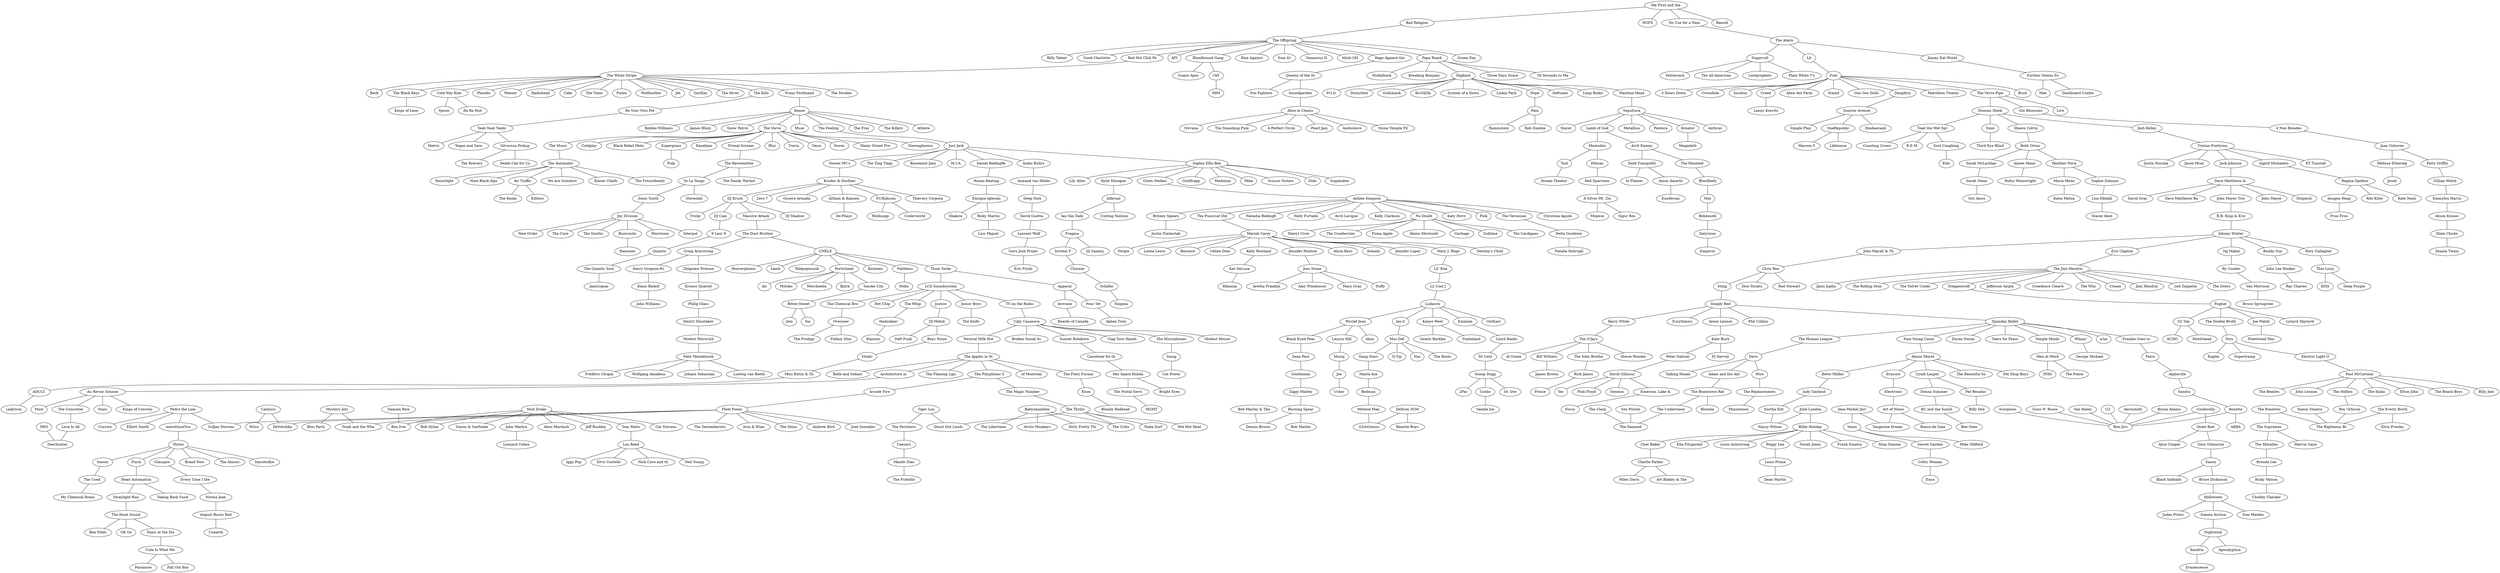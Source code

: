 strict graph "" {
	node [label="\N"];
	0	[id=0,
		label="Me First and the",
		level=1,
		pos="871.6603685406284,1165.0700368905025",
		weight=0];
	10	[id=10,
		label="Bad Religion",
		level=1,
		pos="791.3938553964432,500.25403098319725",
		weight=0];
	0 -- 10	[level=1];
	11	[id=11,
		label=NOFX,
		level=8,
		pos="600.4300374417267,803.4060234033328",
		weight=0];
	0 -- 11	[level=8];
	12	[id=12,
		label="No Use for a Nam",
		level=1,
		pos="1493.0244871881991,1535.6707999452242",
		weight=0];
	0 -- 12	[level=1];
	14	[id=14,
		label=Rancid,
		level=10,
		pos="1147.05125780335,1427.0909507313238",
		weight=0];
	0 -- 14	[level=10];
	2050	[id=2050,
		label="Pedro the Lion",
		level=3,
		pos="-9279.613870021773,-9211.056201720308",
		weight=0];
	2153	[id=2153,
		label=Cursive,
		level=10,
		pos="-9567.90852319304,-9346.970010420267",
		weight=0];
	2050 -- 2153	[level=10];
	2154	[id=2154,
		label="Elliott Smith",
		level=9,
		pos="-9329.883859455149,-9658.610818382467",
		weight=0];
	2050 -- 2154	[level=9];
	2155	[id=2155,
		label=mewithoutYou,
		level=3,
		pos="-9238.514717834887,-9828.066725178696",
		weight=0];
	2050 -- 2155	[level=3];
	1960	[id=1960,
		label="Sufjan Stevens",
		level=3,
		pos="-8769.25237881762,-8851.83188052669",
		weight=0];
	2050 -- 1960	[level=3];
	2052	[id=2052,
		label=Calexico,
		level=8,
		pos="-9004.086350448799,-9087.218180121667",
		weight=0];
	2162	[id=2162,
		label=Wilco,
		level=9,
		pos="-9141.801359199382,-9350.732856185647",
		weight=0];
	2052 -- 2162	[level=9];
	1961	[id=1961,
		label=DeVotchKa,
		level=7,
		pos="-8543.199186340657,-8901.444959603015",
		weight=0];
	2052 -- 1961	[level=8];
	20	[id=20,
		label="The Offspring",
		level=1,
		pos="699.2438424997989,-138.33154094850738",
		weight=0];
	10 -- 20	[level=1];
	21	[id=21,
		label="The Ataris",
		level=1,
		pos="2070.960204140742,1869.3506147188568",
		weight=0];
	12 -- 21	[level=1];
	2059	[id=2059,
		label="Mystery Jets",
		level=5,
		pos="-8612.197990265273,-9967.936667635622",
		weight=0];
	2168	[id=2168,
		label="Bloc Party",
		level=6,
		pos="-9089.013044981746,-10021.220018289388",
		weight=0];
	2059 -- 2168	[level=6];
	1971	[id=1971,
		label="Noah and the Wha",
		level=5,
		pos="-8283.596957604994,-9556.65879874166",
		weight=0];
	2059 -- 1971	[level=5];
	2062	[id=2062,
		label="Damien Rice",
		level=8,
		pos="-7925.858560859652,-10092.302822817797",
		weight=0];
	1973	[id=1973,
		label="Bon Iver",
		level=5,
		pos="-8084.377232461086,-9714.906223682305",
		weight=0];
	2062 -- 1973	[level=8];
	2064	[id=2064,
		label="Nick Drake",
		level=5,
		pos="-8235.33337578592,-10380.488141812973",
		weight=0];
	2175	[id=2175,
		label="Bob Dylan",
		level=6,
		pos="-8318.237507201298,-10846.246587304831",
		weight=0];
	2064 -- 2175	[level=6];
	2178	[id=2178,
		label="Simon & Garfunke",
		level=6,
		pos="-8617.470522698399,-10666.324249698986",
		weight=0];
	2064 -- 2178	[level=6];
	2179	[id=2179,
		label="John Martyn",
		level=8,
		pos="-8505.63895264729,-10835.180825941467",
		weight=0];
	2064 -- 2179	[level=8];
	2180	[id=2180,
		label="Alexi Murdoch",
		level=10,
		pos="-7786.35692851017,-10453.70241719653",
		weight=0];
	2064 -- 2180	[level=10];
	2181	[id=2181,
		label="Jeff Buckley",
		level=8,
		pos="-7979.166260948923,-10732.419514882005",
		weight=0];
	2064 -- 2181	[level=8];
	2186	[id=2186,
		label="Tom Waits",
		level=7,
		pos="-8728.807675319731,-10510.793170562283",
		weight=0];
	2064 -- 2186	[level=7];
	2187	[id=2187,
		label="Cat Stevens",
		level=7,
		pos="-8140.867952213279,-10836.193680202041",
		weight=0];
	2064 -- 2187	[level=7];
	2064 -- 1973	[level=5];
	26	[id=26,
		label="Billy Talent",
		level=8,
		pos="591.6356509492194,278.4671147364598",
		weight=0];
	20 -- 26	[level=8];
	28	[id=28,
		label="Good Charlotte",
		level=9,
		pos="790.3569455977956,260.9581997764839",
		weight=0];
	20 -- 28	[level=9];
	29	[id=29,
		label="Red Hot Chili Pe",
		level=1,
		pos="747.0267244969809,-772.4268893604913",
		weight=0];
	20 -- 29	[level=1];
	31	[id=31,
		label=AFI,
		level=8,
		pos="1076.1245850329533,79.68545194588368",
		weight=0];
	20 -- 31	[level=8];
	32	[id=32,
		label="Bloodhound Gang",
		level=7,
		pos="1132.1508676734027,-567.1584664565831",
		weight=0];
	20 -- 32	[level=7];
	33	[id=33,
		label="Rise Against",
		level=8,
		pos="446.8417087406777,-471.29942724367555",
		weight=0];
	20 -- 33	[level=8];
	34	[id=34,
		label="Sum 41",
		level=7,
		pos="695.5402972483784,-581.689668104628",
		weight=0];
	20 -- 34	[level=7];
	35	[id=35,
		label="Tenacious D",
		level=8,
		pos="1129.1564551744138,-109.71693007237037",
		weight=0];
	20 -- 35	[level=8];
	36	[id=36,
		label="blink-182",
		level=6,
		pos="1167.9798705480016,-298.05006581991506",
		weight=0];
	20 -- 36	[level=6];
	37	[id=37,
		label="Rage Against the",
		level=5,
		pos="903.2990003426119,-340.3501800166652",
		weight=0];
	20 -- 37	[level=5];
	38	[id=38,
		label="Papa Roach",
		level=3,
		pos="1494.8907643526748,-191.05257417154155",
		weight=0];
	20 -- 38	[level=3];
	39	[id=39,
		label="Green Day",
		level=6,
		pos="990.0099027161393,259.1513291131917",
		weight=0];
	20 -- 39	[level=6];
	40	[id=40,
		label=Sugarcult,
		level=7,
		pos="2451.778125523503,1439.5579889965788",
		weight=0];
	21 -- 40	[level=7];
	48	[id=48,
		label=Lit,
		level=1,
		pos="1967.400590737133,2572.5733797482376",
		weight=0];
	21 -- 48	[level=1];
	52	[id=52,
		label="Jimmy Eat World",
		level=6,
		pos="1845.444872663937,2385.5056216994453",
		weight=0];
	21 -- 52	[level=6];
	2070	[id=2070,
		label="Tiger Lou",
		level=7,
		pos="-9095.55137504648,-8443.056538736857",
		weight=0];
	2193	[id=2193,
		label="The Perishers",
		level=7,
		pos="-9528.955023334634,-8761.551696522582",
		weight=0];
	2070 -- 2193	[level=7];
	1977	[id=1977,
		label="Shout Out Louds",
		level=7,
		pos="-8656.448065563247,-8409.970100287566",
		weight=0];
	2070 -- 1977	[level=7];
	2073	[id=2073,
		label=Babyshambles,
		level=5,
		pos="-8912.639503066652,-8713.164448202173",
		weight=0];
	2196	[id=2196,
		label="The Libertines",
		level=9,
		pos="-9304.91277273307,-8683.347663239207",
		weight=0];
	2073 -- 2196	[level=9];
	2200	[id=2200,
		label="Arctic Monkeys",
		level=6,
		pos="-9361.096148297991,-8875.741407837995",
		weight=0];
	2073 -- 2200	[level=6];
	2201	[id=2201,
		label="Dirty Pretty Thi",
		level=10,
		pos="-9133.864532308122,-8986.817202350094",
		weight=0];
	2073 -- 2201	[level=10];
	1984	[id=1984,
		label="The Cribs",
		level=5,
		pos="-8422.336118680481,-8917.264654738035",
		weight=0];
	2073 -- 1984	[level=5];
	60	[id=60,
		label="The White Stripe",
		level=1,
		pos="363.94287529299504,-1255.659786977483",
		weight=0];
	29 -- 60	[level=1];
	2078	[id=2078,
		label="Bob Marley & The",
		level=8,
		pos="4528.056286057747,-11420.965537380842",
		weight=0];
	1992	[id=1992,
		label="Dennis Brown",
		level=7,
		pos="4746.558958813783,-11021.644341688425",
		weight=0];
	2078 -- 1992	[level=8];
	62	[id=62,
		label="Guano Apes",
		level=9,
		pos="1217.8343579379175,-918.8900024277289",
		weight=0];
	32 -- 62	[level=9];
	63	[id=63,
		label=CKY,
		level=8,
		pos="1434.3919985147204,-829.8540901954923",
		weight=0];
	32 -- 63	[level=8];
	64	[id=64,
		label="Queens of the St",
		level=5,
		pos="1075.604119055613,-417.60585506613955",
		weight=0];
	37 -- 64	[level=5];
	65	[id=65,
		label=Nickelback,
		level=5,
		pos="1969.9712330738002,-325.3763569971426",
		weight=0];
	38 -- 65	[level=5];
	66	[id=66,
		label="Breaking Benjami",
		level=7,
		pos="1608.6386199091426,242.65213341708366",
		weight=0];
	38 -- 66	[level=7];
	68	[id=68,
		label=Slipknot,
		level=3,
		pos="2137.7834370580795,-423.0409858762778",
		weight=0];
	38 -- 68	[level=3];
	70	[id=70,
		label="Three Days Grace",
		level=9,
		pos="1859.9748432305364,-149.7108364404664",
		weight=0];
	38 -- 70	[level=9];
	71	[id=71,
		label="30 Seconds to Ma",
		level=9,
		pos="1415.2788710787402,198.88396405531245",
		weight=0];
	38 -- 71	[level=9];
	74	[id=74,
		label=Yellowcard,
		level=8,
		pos="2672.536505328728,1079.1082975079723",
		weight=0];
	40 -- 74	[level=8];
	76	[id=76,
		label="The All-American",
		level=8,
		pos="2855.028579802182,1581.3579474963678",
		weight=0];
	40 -- 76	[level=8];
	80	[id=80,
		label=Lostprophets,
		level=8,
		pos="2765.19272021651,1749.7388257270713",
		weight=0];
	40 -- 80	[level=8];
	81	[id=81,
		label="Plain White T's",
		level=9,
		pos="2851.2162485803037,1390.7781949711718",
		weight=0];
	40 -- 81	[level=9];
	2086	[id=2086,
		label="Deltron 3030",
		level=5,
		pos="5844.7428377093,-10425.893620423183",
		weight=0];
	2210	[id=2210,
		label="Beastie Boys",
		level=6,
		pos="6268.292822243086,-10639.467901808972",
		weight=0];
	2086 -- 2210	[level=6];
	1996	[id=1996,
		label="GZA/Genius",
		level=5,
		pos="5438.622102674805,-10068.882294787712",
		weight=0];
	2086 -- 1996	[level=5];
	2088	[id=2088,
		label="The Clash",
		level=6,
		pos="8720.573549488263,12178.981278438094",
		weight=0];
	2006	[id=2006,
		label="The Damned",
		level=5,
		pos="8310.135443912899,11940.586078887947",
		weight=0];
	2088 -- 2006	[level=6];
	2090	[id=2090,
		label="Sex Pistols",
		level=9,
		pos="8708.48268037804,11979.314859478254",
		weight=0];
	2090 -- 2006	[level=9];
	85	[id=85,
		label=Fuel,
		level=1,
		pos="1873.1754915427744,3244.484393615982",
		weight=0];
	48 -- 85	[level=1];
	2098	[id=2098,
		label="Julie London",
		level=5,
		pos="8425.396180809508,13793.844340604108",
		weight=0];
	2216	[id=2216,
		label="Billie Holiday",
		level=5,
		pos="8782.968999216417,14262.65842232834",
		weight=0];
	2098 -- 2216	[level=5];
	2014	[id=2014,
		label="Nancy Wilson",
		level=5,
		pos="8019.997956217579,13266.550429571684",
		weight=0];
	2098 -- 2014	[level=5];
	87	[id=87,
		label="Further Seems Fo",
		level=7,
		pos="1438.7069386943208,2565.723711634356",
		weight=0];
	52 -- 87	[level=7];
	89	[id=89,
		label=Beck,
		level=6,
		pos="204.489893763849,-799.3455914586146",
		weight=0];
	60 -- 89	[level=6];
	90	[id=90,
		label="The Black Keys",
		level=5,
		pos="36.77677253424127,-794.8989395530517",
		weight=0];
	60 -- 90	[level=5];
	94	[id=94,
		label="Cold War Kids",
		level=7,
		pos="50.23329937648036,-954.648640652156",
		weight=0];
	60 -- 94	[level=7];
	95	[id=95,
		label=Placebo,
		level=6,
		pos="756.9765150450316,-1524.4702539868724",
		weight=0];
	60 -- 95	[level=6];
	96	[id=96,
		label=Weezer,
		level=5,
		pos="559.3809219028121,-777.0193958531091",
		weight=0];
	60 -- 96	[level=5];
	98	[id=98,
		label=Radiohead,
		level=6,
		pos="263.4140152450415,-1742.1618579574085",
		weight=0];
	60 -- 98	[level=6];
	99	[id=99,
		label=Cake,
		level=9,
		pos="674.1004440516558,-987.2418981885984",
		weight=0];
	60 -- 99	[level=9];
	100	[id=100,
		label="The Vines",
		level=9,
		pos="359.050602758796,-848.3892862666274",
		weight=0];
	60 -- 100	[level=9];
	101	[id=101,
		label=Pixies,
		level=6,
		pos="627.7342503177583,-1658.2817847960173",
		weight=0];
	60 -- 101	[level=6];
	103	[id=103,
		label=Wolfmother,
		level=9,
		pos="-10.819964279744113,-1140.9828922603572",
		weight=0];
	60 -- 103	[level=9];
	104	[id=104,
		label=Jet,
		level=9,
		pos="428.27388844951935,-1643.5998599966924",
		weight=0];
	60 -- 104	[level=9];
	105	[id=105,
		label=Gorillaz,
		level=5,
		pos="849.0606499167853,-1040.2088843306844",
		weight=0];
	60 -- 105	[level=5];
	108	[id=108,
		label="The Hives",
		level=9,
		pos="742.6094045137067,-1199.7092965328907",
		weight=0];
	60 -- 108	[level=9];
	109	[id=109,
		label="The Kills",
		level=4,
		pos="-198.92827622870155,-1143.843359913462",
		weight=0];
	60 -- 109	[level=4];
	110	[id=110,
		label="Franz Ferdinand",
		level=1,
		pos="-158.92968846326153,-1686.627851639667",
		weight=0];
	60 -- 110	[level=1];
	111	[id=111,
		label="The Strokes",
		level=6,
		pos="847.0287576893064,-1360.388850873638",
		weight=0];
	60 -- 111	[level=6];
	2108	[id=2108,
		label="Jean-Michel Jarr",
		level=7,
		pos="7767.389353186204,13360.06333770003",
		weight=0];
	2217	[id=2217,
		label=Yanni,
		level=7,
		pos="7979.1982563978945,13795.3755105039",
		weight=0];
	2108 -- 2217	[level=7];
	2017	[id=2017,
		label="Tangerine Dream",
		level=7,
		pos="7545.945932016916,12894.820855599193",
		weight=0];
	2108 -- 2017	[level=7];
	115	[id=115,
		label=HIM,
		level=9,
		pos="1703.120666051131,-1127.45528848063",
		weight=0];
	63 -- 115	[level=9];
	116	[id=116,
		label="Foo Fighters",
		level=5,
		pos="1752.8672315979077,-746.2160605457607",
		weight=0];
	64 -- 116	[level=5];
	118	[id=118,
		label=Soundgarden,
		level=5,
		pos="2021.437470663074,-914.8446325896745",
		weight=0];
	64 -- 118	[level=5];
	2112	[id=2112,
		label=Scorpions,
		level=9,
		pos="5874.171981997373,14036.374850501343",
		weight=0];
	2037	[id=2037,
		label="Bon Jovi",
		level=3,
		pos="6299.548102659387,14238.06401237451",
		weight=0];
	2112 -- 2037	[level=9];
	125	[id=125,
		label="P.O.D.",
		level=9,
		pos="1997.2859786241663,15.847122662729669",
		weight=0];
	68 -- 125	[level=9];
	129	[id=129,
		label=Disturbed,
		level=9,
		pos="1733.301121090099,-258.7683116819275",
		weight=0];
	68 -- 129	[level=9];
	130	[id=130,
		label=Godsmack,
		level=8,
		pos="2586.049543132633,-298.0571068023003",
		weight=0];
	68 -- 130	[level=8];
	131	[id=131,
		label="Ko\:042fn",
		level=6,
		pos="2113.5433000371518,-943.6988141364168",
		weight=0];
	68 -- 131	[level=6];
	132	[id=132,
		label="System of a Down",
		level=6,
		pos="2535.860222988045,-126.404231977522",
		weight=0];
	68 -- 132	[level=6];
	134	[id=134,
		label="Linkin Park",
		level=6,
		pos="2455.1900710600435,-815.6227363054079",
		weight=0];
	68 -- 134	[level=6];
	135	[id=135,
		label=Dope,
		level=5,
		pos="2737.3522096257548,-668.7285654527693",
		weight=0];
	68 -- 135	[level=5];
	143	[id=143,
		label=Deftones,
		level=9,
		pos="2368.8848611412855,-64.9094790090274",
		weight=0];
	68 -- 143	[level=9];
	144	[id=144,
		label="Limp Bizkit",
		level=8,
		pos="2284.1040102549377,-837.926813993307",
		weight=0];
	68 -- 144	[level=8];
	149	[id=149,
		label="Machine Head",
		level=3,
		pos="2578.348711458625,-603.4605630414975",
		weight=0];
	68 -- 149	[level=3];
	2115	[id=2115,
		label="Guns N' Roses",
		level=6,
		pos="6759.105676298994,14401.424428119182",
		weight=0];
	2115 -- 2037	[level=6];
	2117	[id=2117,
		label="Van Halen",
		level=9,
		pos="6100.578355898631,13850.177640115888",
		weight=0];
	2117 -- 2037	[level=9];
	2120	[id=2120,
		label=Cinderella,
		level=3,
		pos="6653.929844092587,14676.93728236198",
		weight=0];
	2226	[id=2226,
		label="Quiet Riot",
		level=3,
		pos="6928.749856241179,15164.415441402134",
		weight=0];
	2120 -- 2226	[level=3];
	2120 -- 2037	[level=3];
	2121	[id=2121,
		label=U2,
		level=6,
		pos="6471.054678408708,14709.501694821067",
		weight=0];
	2121 -- 2037	[level=6];
	2125	[id=2125,
		label=Aerosmith,
		level=6,
		pos="6380.2755290365685,13770.503323866173",
		weight=0];
	2125 -- 2037	[level=6];
	2127	[id=2127,
		label="Bryan Adams",
		level=9,
		pos="6134.724173533455,14655.645827790642",
		weight=0];
	2127 -- 2037	[level=9];
	152	[id=152,
		label="3 Doors Down",
		level=6,
		pos="1815.1469260448225,2756.96820887975",
		weight=0];
	85 -- 152	[level=6];
	154	[id=154,
		label=Crossfade,
		level=10,
		pos="2297.526018347197,2837.5446896028147",
		weight=0];
	85 -- 154	[level=10];
	156	[id=156,
		label=Incubus,
		level=6,
		pos="1985.526725415698,2765.094089438569",
		weight=0];
	85 -- 156	[level=6];
	158	[id=158,
		label=Creed,
		level=8,
		pos="2190.889949503603,3521.7623990878415",
		weight=0];
	85 -- 158	[level=8];
	160	[id=160,
		label="Alien Ant Farm",
		level=9,
		pos="1717.793064851961,3653.6176222865965",
		weight=0];
	85 -- 160	[level=9];
	161	[id=161,
		label=Staind,
		level=8,
		pos="2288.0503517267703,3006.0991588781276",
		weight=0];
	85 -- 161	[level=8];
	162	[id=162,
		label="Goo Goo Dolls",
		level=6,
		pos="1909.6381228384462,3746.1420310451417",
		weight=0];
	85 -- 162	[level=6];
	163	[id=163,
		label=Daughtry,
		level=5,
		pos="1550.4931733018195,3661.8918053973857",
		weight=0];
	85 -- 163	[level=5];
	169	[id=169,
		label="Matchbox Twenty",
		level=9,
		pos="2335.982138673109,3229.8347881053055",
		weight=0];
	85 -- 169	[level=9];
	172	[id=172,
		label="The Verve Pipe",
		level=1,
		pos="2475.0570555545705,3769.812493940897",
		weight=0];
	85 -- 172	[level=1];
	173	[id=173,
		label=Bush,
		level=9,
		pos="2133.3263983406005,2883.2297907522884",
		weight=0];
	85 -- 173	[level=9];
	178	[id=178,
		label=Mae,
		level=10,
		pos="1211.9431698898588,2908.056633205135",
		weight=0];
	87 -- 178	[level=10];
	181	[id=181,
		label="Dashboard Confes",
		level=8,
		pos="1426.8850492584133,2998.289976593832",
		weight=0];
	87 -- 181	[level=8];
	184	[id=184,
		label="Kings of Leon",
		level=6,
		pos="262.1025728517763,-394.67404796323865",
		weight=0];
	90 -- 184	[level=6];
	2137	[id=2137,
		label="The Ronettes",
		level=7,
		pos="3428.576858182918,15004.741638630027",
		weight=0];
	2231	[id=2231,
		label="The Supremes",
		level=8,
		pos="3371.9441930164876,15457.433918458248",
		weight=0];
	2137 -- 2231	[level=8];
	2044	[id=2044,
		label="The Righteous Br",
		level=5,
		pos="3517.634443557547,14515.361589153652",
		weight=0];
	2137 -- 2044	[level=7];
	2139	[id=2139,
		label="The Everly Broth",
		level=5,
		pos="3055.5865831557326,14729.998244619903",
		weight=0];
	2233	[id=2233,
		label="Elvis Presley",
		level=6,
		pos="2848.8036958363587,15157.164362843574",
		weight=0];
	2139 -- 2233	[level=6];
	2139 -- 2044	[level=5];
	2140	[id=2140,
		label="Nancy Sinatra",
		level=10,
		pos="3850.685029540406,14687.876198457336",
		weight=0];
	2140 -- 2044	[level=10];
	185	[id=185,
		label=Spoon,
		level=8,
		pos="-177.92511938754325,-608.7854730658287",
		weight=0];
	94 -- 185	[level=8];
	186	[id=186,
		label="Ra Ra Riot",
		level=10,
		pos="-269.9728383465139,-750.9679450588974",
		weight=0];
	94 -- 186	[level=10];
	2143	[id=2143,
		label=M83,
		level=9,
		pos="-8958.964388468043,-8247.92715205691",
		weight=0];
	2046	[id=2046,
		label=Deerhunter,
		level=8,
		pos="-8836.52300508832,-7804.999206522559",
		weight=0];
	2143 -- 2046	[level=9];
	190	[id=190,
		label="Be Your Own Pet",
		level=5,
		pos="-653.1191891490796,-782.5962342796213",
		weight=0];
	109 -- 190	[level=5];
	191	[id=191,
		label=Keane,
		level=1,
		pos="-680.0993564134167,-2074.923624079249",
		weight=0];
	110 -- 191	[level=1];
	2246	[id=2246,
		label=Thrice,
		level=3,
		pos="-9775.390065131603,-10005.796959783269",
		weight=0];
	2155 -- 2246	[level=3];
	194	[id=194,
		label="Alice in Chains",
		level=5,
		pos="2466.1950165358235,-1179.5403299545712",
		weight=0];
	118 -- 194	[level=5];
	198	[id=198,
		label=Pain,
		level=5,
		pos="3200.9358054357344,-926.9872960102714",
		weight=0];
	135 -- 198	[level=5];
	2248	[id=2248,
		label="Leonard Cohen",
		level=9,
		pos="-8402.045517105606,-11226.290026570205",
		weight=0];
	2179 -- 2248	[level=9];
	2255	[id=2255,
		label="Lou Reed",
		level=7,
		pos="-8903.321172684951,-10946.437120652592",
		weight=0];
	2186 -- 2255	[level=7];
	2257	[id=2257,
		label=Caesars,
		level=7,
		pos="-9922.23596445672,-9051.50839015404",
		weight=0];
	2193 -- 2257	[level=7];
	199	[id=199,
		label=Sepultura,
		level=4,
		pos="2906.9738806177024,-508.23759612009883",
		weight=0];
	149 -- 199	[level=4];
	210	[id=210,
		label="Lenny Kravitz",
		level=9,
		pos="2512.5213058374657,3264.7257915537784",
		weight=0];
	158 -- 210	[level=9];
	211	[id=211,
		label="Sunrise Avenue",
		level=5,
		pos="1353.3604410897365,4139.007918919419",
		weight=0];
	163 -- 211	[level=5];
	2268	[id=2268,
		label="Chet Baker",
		level=7,
		pos="9311.351262285612,14410.095343361236",
		weight=0];
	2216 -- 2268	[level=7];
	2276	[id=2276,
		label="Ella Fitzgerald",
		level=9,
		pos="8860.585542792203,14676.663504264066",
		weight=0];
	2216 -- 2276	[level=9];
	2277	[id=2277,
		label="Louis Armstrong",
		level=8,
		pos="9179.386137561985,14082.752412806985",
		weight=0];
	2216 -- 2277	[level=8];
	2278	[id=2278,
		label="Peggy Lee",
		level=10,
		pos="8635.388732537649,14705.140462960399",
		weight=0];
	2216 -- 2278	[level=10];
	2279	[id=2279,
		label="Norah Jones",
		level=6,
		pos="9289.2427286555,14234.801307745201",
		weight=0];
	2216 -- 2279	[level=6];
	2281	[id=2281,
		label="Frank Sinatra",
		level=9,
		pos="9136.84779728943,14470.572263791642",
		weight=0];
	2216 -- 2281	[level=9];
	2282	[id=2282,
		label="Nina Simone",
		level=9,
		pos="9085.186778369061,13958.57670320417",
		weight=0];
	2216 -- 2282	[level=9];
	2284	[id=2284,
		label="Secret Garden",
		level=7,
		pos="8108.881054007703,14239.251081340946",
		weight=0];
	2217 -- 2284	[level=7];
	2290	[id=2290,
		label="Mike Oldfield",
		level=10,
		pos="7925.272453038782,14167.052363501192",
		weight=0];
	2217 -- 2290	[level=10];
	221	[id=221,
		label="Duncan Sheik",
		level=1,
		pos="2014.525477717525,4361.560183969846",
		weight=0];
	172 -- 221	[level=1];
	222	[id=222,
		label="Gin Blossoms",
		level=7,
		pos="2082.14367882233,3983.2534650935827",
		weight=0];
	172 -- 222	[level=7];
	223	[id=223,
		label=Live,
		level=9,
		pos="2602.7159163005585,4192.599930194058",
		weight=0];
	172 -- 223	[level=9];
	2297	[id=2297,
		label="Alice Cooper",
		level=8,
		pos="7347.520355961885,15095.87945490551",
		weight=0];
	2226 -- 2297	[level=8];
	2298	[id=2298,
		label="Ozzy Osbourne",
		level=3,
		pos="7158.57065228672,15682.553670868403",
		weight=0];
	2226 -- 2298	[level=3];
	2303	[id=2303,
		label="The Shirelles",
		level=10,
		pos="3533.6927233300753,15854.116629804992",
		weight=0];
	2231 -- 2303	[level=10];
	2309	[id=2309,
		label="Marvin Gaye",
		level=9,
		pos="3707.9868386123344,15196.388109045314",
		weight=0];
	2231 -- 2309	[level=9];
	244	[id=244,
		label="Yeah Yeah Yeahs",
		level=5,
		pos="-661.0579148782829,-445.0558236481111",
		weight=0];
	190 -- 244	[level=5];
	249	[id=249,
		label="Robbie Williams",
		level=6,
		pos="-209.75977281406992,-1976.323319857741",
		weight=0];
	191 -- 249	[level=6];
	250	[id=250,
		label="James Blunt",
		level=6,
		pos="-545.213393937808,-1602.5738168047255",
		weight=0];
	191 -- 250	[level=6];
	252	[id=252,
		label="Snow Patrol",
		level=5,
		pos="-359.0705853870744,-1684.2148113234146",
		weight=0];
	191 -- 252	[level=5];
	253	[id=253,
		label="The Verve",
		level=3,
		pos="-1211.0824496279897,-1689.2206063929143",
		weight=0];
	191 -- 253	[level=3];
	254	[id=254,
		label=Muse,
		level=6,
		pos="-815.6802864980846,-2524.3068692353986",
		weight=0];
	191 -- 254	[level=6];
	255	[id=255,
		label="The Feeling",
		level=1,
		pos="-842.9387569797054,-2747.286523804076",
		weight=0];
	191 -- 255	[level=1];
	256	[id=256,
		label="The Fray",
		level=9,
		pos="-625.973496939047,-2470.003397050542",
		weight=0];
	191 -- 256	[level=9];
	257	[id=257,
		label="The Killers",
		level=6,
		pos="-428.04139416584945,-2481.2364257197682",
		weight=0];
	191 -- 257	[level=6];
	259	[id=259,
		label=Athlete,
		level=8,
		pos="-324.5982220219213,-2315.260328157803",
		weight=0];
	191 -- 259	[level=8];
	263	[id=263,
		label=Nirvana,
		level=6,
		pos="2565.3954493975734,-1638.4932995129461",
		weight=0];
	194 -- 263	[level=6];
	266	[id=266,
		label="The Smashing Pum",
		level=6,
		pos="2931.7135332971334,-1046.9051240884846",
		weight=0];
	194 -- 266	[level=6];
	272	[id=272,
		label="A Perfect Circle",
		level=9,
		pos="2967.6380489922544,-1455.1502883767826",
		weight=0];
	194 -- 272	[level=9];
	273	[id=273,
		label="Pearl Jam",
		level=6,
		pos="2833.2913866366016,-884.6302087589926",
		weight=0];
	194 -- 273	[level=6];
	274	[id=274,
		label=Audioslave,
		level=6,
		pos="2963.7615679501755,-1252.030563849085",
		weight=0];
	194 -- 274	[level=6];
	278	[id=278,
		label="Stone Temple Pil",
		level=8,
		pos="2736.7444213657154,-1536.40743348645",
		weight=0];
	194 -- 278	[level=8];
	280	[id=280,
		label=Rammstein,
		level=6,
		pos="3300.1500568828856,-1391.7295091136978",
		weight=0];
	198 -- 280	[level=6];
	283	[id=283,
		label="Rob Zombie",
		level=9,
		pos="3423.790932842766,-1258.7015368013822",
		weight=0];
	198 -- 283	[level=9];
	285	[id=285,
		label=Slayer,
		level=8,
		pos="3289.203741686358,-748.0179784711347",
		weight=0];
	199 -- 285	[level=8];
	288	[id=288,
		label="Lamb of God",
		level=4,
		pos="3537.4810122984327,-220.59999322432574",
		weight=0];
	199 -- 288	[level=4];
	290	[id=290,
		label=Metallica,
		level=5,
		pos="3428.0093877921026,-379.81071249718354",
		weight=0];
	199 -- 290	[level=5];
	291	[id=291,
		label=Pantera,
		level=8,
		pos="2838.1837710341515,-94.38517302605817",
		weight=0];
	199 -- 291	[level=8];
	292	[id=292,
		label=Kreator,
		level=7,
		pos="2929.530006511549,-431.1316444041664",
		weight=0];
	199 -- 292	[level=7];
	293	[id=293,
		label=Anthrax,
		level=10,
		pos="3350.824730902936,-552.6419408084095",
		weight=0];
	199 -- 293	[level=10];
	2318	[id=2318,
		label=Saosin,
		level=5,
		pos="-10347.501149755857,-10190.510852310177",
		weight=0];
	2246 -- 2318	[level=5];
	2319	[id=2319,
		label=Finch,
		level=4,
		pos="-10321.76758187043,-10243.35296339908",
		weight=0];
	2246 -- 2319	[level=4];
	2320	[id=2320,
		label=Glassjaw,
		level=10,
		pos="-10175.448528653174,-10180.520898509474",
		weight=0];
	2246 -- 2320	[level=10];
	2321	[id=2321,
		label="Brand New",
		level=8,
		pos="-9317.025547350255,-9971.687752729404",
		weight=0];
	2246 -- 2321	[level=8];
	2329	[id=2329,
		label="The Almost",
		level=10,
		pos="-9459.421446263414,-10391.185317900628",
		weight=0];
	2246 -- 2329	[level=10];
	2331	[id=2331,
		label=boysetsfire,
		level=10,
		pos="-10215.273515645991,-10014.836016462745",
		weight=0];
	2246 -- 2331	[level=10];
	2334	[id=2334,
		label="Iggy Pop",
		level=9,
		pos="-9164.86549452088,-10645.416131884724",
		weight=0];
	2255 -- 2334	[level=9];
	2335	[id=2335,
		label="Elvis Costello",
		level=8,
		pos="-9335.348386696565,-10998.687113505724",
		weight=0];
	2255 -- 2335	[level=8];
	2337	[id=2337,
		label="Nick Cave and th",
		level=7,
		pos="-9117.83763757765,-11342.112388706768",
		weight=0];
	2255 -- 2337	[level=7];
	2338	[id=2338,
		label="Neil Young",
		level=9,
		pos="-8919.667099841781,-11358.556230351185",
		weight=0];
	2255 -- 2338	[level=9];
	2352	[id=2352,
		label="Mando Diao",
		level=7,
		pos="-9652.740860560576,-9193.72832798695",
		weight=0];
	2257 -- 2352	[level=7];
	302	[id=302,
		label="Simple Plan",
		level=9,
		pos="960.3849836741327,4204.5619677886125",
		weight=0];
	211 -- 302	[level=9];
	304	[id=304,
		label=OneRepublic,
		level=5,
		pos="1016.618651455453,4588.224479218423",
		weight=0];
	211 -- 304	[level=5];
	305	[id=305,
		label=Hoobastank,
		level=8,
		pos="1193.3962722189588,4490.466283270024",
		weight=0];
	211 -- 305	[level=8];
	2358	[id=2358,
		label="Charlie Parker",
		level=8,
		pos="9735.136768781611,14558.376345543766",
		weight=0];
	2268 -- 2358	[level=8];
	313	[id=313,
		label="Toad the Wet Spr",
		level=5,
		pos="2633.018126773832,4406.032742176008",
		weight=0];
	221 -- 313	[level=5];
	314	[id=314,
		label=Tonic,
		level=10,
		pos="2313.2648150396476,4709.316974915018",
		weight=0];
	221 -- 314	[level=10];
	315	[id=315,
		label="Shawn Colvin",
		level=7,
		pos="2767.1527874006474,4520.903866154904",
		weight=0];
	221 -- 315	[level=7];
	319	[id=319,
		label="Josh Kelley",
		level=1,
		pos="2074.1017149685663,5063.842266571493",
		weight=0];
	221 -- 319	[level=1];
	322	[id=322,
		label="4 Non Blondes",
		level=7,
		pos="1841.3758507489147,4417.852587475663",
		weight=0];
	222 -- 322	[level=7];
	2362	[id=2362,
		label="Louis Prima",
		level=10,
		pos="8632.690469265202,15147.797589117461",
		weight=0];
	2278 -- 2362	[level=10];
	2363	[id=2363,
		label="Celtic Woman",
		level=7,
		pos="7904.086988567234,14648.480028408121",
		weight=0];
	2284 -- 2363	[level=7];
	324	[id=324,
		label=Metric,
		level=9,
		pos="-764.9531467339023,-58.193861646623716",
		weight=0];
	244 -- 324	[level=9];
	326	[id=326,
		label="Tegan and Sara",
		level=8,
		pos="-403.90677482339714,-97.46809256182688",
		weight=0];
	244 -- 326	[level=8];
	328	[id=328,
		label="Silversun Pickup",
		level=5,
		pos="-960.2430312653106,-29.70056852335815",
		weight=0];
	244 -- 328	[level=5];
	334	[id=334,
		label="The Music",
		level=5,
		pos="-1497.3877965723098,-1141.4722138346349",
		weight=0];
	253 -- 334	[level=5];
	335	[id=335,
		label=Coldplay,
		level=6,
		pos="-1137.4549671983166,-1205.9042537490377",
		weight=0];
	253 -- 335	[level=6];
	337	[id=337,
		label="Black Rebel Moto",
		level=8,
		pos="-990.014374482381,-1297.2886134147047",
		weight=0];
	253 -- 337	[level=8];
	339	[id=339,
		label=Supergrass,
		level=8,
		pos="-1635.8932861043775,-1625.4207206724477",
		weight=0];
	253 -- 339	[level=8];
	340	[id=340,
		label=Kasabian,
		level=6,
		pos="-1326.6630394319757,-1219.9867666094156",
		weight=0];
	253 -- 340	[level=6];
	341	[id=341,
		label="Primal Scream",
		level=4,
		pos="-1561.452678068181,-1754.5883562059412",
		weight=0];
	253 -- 341	[level=4];
	343	[id=343,
		label=Blur,
		level=6,
		pos="-803.4491531057821,-1396.980987755331",
		weight=0];
	253 -- 343	[level=6];
	350	[id=350,
		label=Travis,
		level=6,
		pos="-736.5904962897737,-1786.0362324665193",
		weight=0];
	253 -- 350	[level=6];
	352	[id=352,
		label=Oasis,
		level=5,
		pos="-881.0635916959587,-2097.754904056755",
		weight=0];
	253 -- 352	[level=5];
	354	[id=354,
		label=Doves,
		level=9,
		pos="-846.728256789123,-1910.533373296828",
		weight=0];
	253 -- 354	[level=9];
	355	[id=355,
		label="Manic Street Pre",
		level=8,
		pos="-761.5405544965437,-1596.6452663516152",
		weight=0];
	253 -- 355	[level=8];
	357	[id=357,
		label=Stereophonics,
		level=9,
		pos="-1071.2892824715298,-2101.021270657678",
		weight=0];
	253 -- 357	[level=9];
	358	[id=358,
		label="Just Jack",
		level=1,
		pos="-1003.4333374306417,-3383.813532946202",
		weight=0];
	255 -- 358	[level=1];
	2365	[id=2365,
		label=Saxon,
		level=4,
		pos="7376.219957085665,16175.4036170501",
		weight=0];
	2298 -- 2365	[level=4];
	2366	[id=2366,
		label="Brenda Lee",
		level=10,
		pos="3819.500446684155,16065.264409834637",
		weight=0];
	2303 -- 2366	[level=10];
	2372	[id=2372,
		label="The Used",
		level=5,
		pos="-10743.681503161308,-10604.81699825471",
		weight=0];
	2318 -- 2372	[level=5];
	2373	[id=2373,
		label="Head Automatica",
		level=4,
		pos="-10314.90110623803,-10986.433741675319",
		weight=0];
	2319 -- 2373	[level=4];
	2374	[id=2374,
		label="Every Time I Die",
		level=10,
		pos="-10211.92889755864,-10588.412339544306",
		weight=0];
	2320 -- 2374	[level=10];
	368	[id=368,
		label=Mastodon,
		level=5,
		pos="3699.087613892248,-626.9372686411259",
		weight=0];
	288 -- 368	[level=5];
	369	[id=369,
		label="Arch Enemy",
		level=7,
		pos="4107.275572616192,-320.8628387099695",
		weight=0];
	288 -- 369	[level=7];
	371	[id=371,
		label=Megadeth,
		level=9,
		pos="3275.8650130468186,-259.28978397053464",
		weight=0];
	292 -- 371	[level=9];
	375	[id=375,
		label="Maroon 5",
		level=6,
		pos="1041.2064062158731,5055.1789128682",
		weight=0];
	304 -- 375	[level=6];
	379	[id=379,
		label=Lifehouse,
		level=8,
		pos="1340.1498528212649,4862.180037545412",
		weight=0];
	304 -- 379	[level=8];
	2387	[id=2387,
		label="The Fratellis",
		level=8,
		pos="-9946.578228859893,-9372.47849037753",
		weight=0];
	2352 -- 2387	[level=8];
	2399	[id=2399,
		label="Miles Davis",
		level=9,
		pos="10080.891321501726,14305.345820927558",
		weight=0];
	2358 -- 2399	[level=9];
	2401	[id=2401,
		label="Art Blakey & The",
		level=10,
		pos="9922.591320219482,14913.820619764274",
		weight=0];
	2358 -- 2401	[level=10];
	384	[id=384,
		label="Counting Crows",
		level=6,
		pos="2924.029995396447,4023.0412345703194",
		weight=0];
	313 -- 384	[level=6];
	385	[id=385,
		label="R.E.M.",
		level=6,
		pos="3020.601835868035,4179.015317545609",
		weight=0];
	313 -- 385	[level=6];
	386	[id=386,
		label="Soul Coughing",
		level=7,
		pos="3100.5157883019583,4351.642232051142",
		weight=0];
	313 -- 386	[level=7];
	387	[id=387,
		label="Third Eye Blind",
		level=10,
		pos="2688.237454297884,4662.8762761807975",
		weight=0];
	314 -- 387	[level=10];
	390	[id=390,
		label="Beth Orton",
		level=7,
		pos="3433.5074132753593,4626.652389558589",
		weight=0];
	315 -- 390	[level=7];
	2412	[id=2412,
		label="Dean Martin",
		level=10,
		pos="8940.170968494984,15419.038147792564",
		weight=0];
	2362 -- 2412	[level=10];
	2420	[id=2420,
		label=Enya,
		level=8,
		pos="7820.347076327461,15043.229873156795",
		weight=0];
	2363 -- 2420	[level=8];
	2422	[id=2422,
		label="Black Sabbath",
		level=6,
		pos="7835.900878761471,16289.04112079347",
		weight=0];
	2365 -- 2422	[level=6];
	2423	[id=2423,
		label="Bruce Dickinson",
		level=4,
		pos="7563.549940107081,16678.886422534262",
		weight=0];
	2365 -- 2423	[level=4];
	391	[id=391,
		label="Tristan Prettyma",
		level=1,
		pos="2382.9599947075285,5580.840923734052",
		weight=0];
	319 -- 391	[level=1];
	2425	[id=2425,
		label="Ricky Nelson",
		level=10,
		pos="3729.9176860378807,16429.78927334673",
		weight=0];
	2366 -- 2425	[level=10];
	394	[id=394,
		label="Joan Osborne",
		level=7,
		pos="1880.3426908807887,4905.3801203295725",
		weight=0];
	322 -- 394	[level=7];
	2431	[id=2431,
		label="My Chemical Roma",
		level=6,
		pos="-11076.190577317631,-10937.329118413441",
		weight=0];
	2372 -- 2431	[level=6];
	2439	[id=2439,
		label="Straylight Run",
		level=5,
		pos="-10824.182513142887,-11254.681508145375",
		weight=0];
	2373 -- 2439	[level=5];
	2440	[id=2440,
		label="Taking Back Sund",
		level=9,
		pos="-10165.56378353028,-11423.1201285924",
		weight=0];
	2373 -- 2440	[level=9];
	396	[id=396,
		label="The Bravery",
		level=9,
		pos="-1062.8268337745167,-417.1659870578052",
		weight=0];
	328 -- 396	[level=9];
	397	[id=397,
		label="Death Cab for Cu",
		level=6,
		pos="-1342.2429449451404,248.06867159102012",
		weight=0];
	328 -- 397	[level=6];
	2449	[id=2449,
		label="Norma Jean",
		level=10,
		pos="-9950.658771795266,-10948.428218454332",
		weight=0];
	2374 -- 2449	[level=10];
	398	[id=398,
		label="The Automatic",
		level=5,
		pos="-1831.8923536620644,-726.8702146941647",
		weight=0];
	334 -- 398	[level=5];
	400	[id=400,
		label=Pulp,
		level=9,
		pos="-1678.5777249003836,-1208.3237852877721",
		weight=0];
	339 -- 400	[level=9];
	402	[id=402,
		label="The Raveonettes",
		level=4,
		pos="-2436.424274982647,-1607.1672356405438",
		weight=0];
	341 -- 402	[level=4];
	408	[id=408,
		label="Stereo MC's",
		level=1,
		pos="-1662.3664792810991,-3557.478794424105",
		weight=0];
	358 -- 408	[level=1];
	410	[id=410,
		label="The Ting Tings",
		level=8,
		pos="-812.1475311601356,-3695.6438180410123",
		weight=0];
	358 -- 410	[level=8];
	412	[id=412,
		label="Basement Jaxx",
		level=8,
		pos="-602.9263049753047,-3446.692035209514",
		weight=0];
	358 -- 412	[level=8];
	414	[id=414,
		label="M.I.A.",
		level=8,
		pos="-959.6283713243142,-3684.807213631419",
		weight=0];
	358 -- 414	[level=8];
	415	[id=415,
		label="Daniel Bedingfie",
		level=7,
		pos="-893.3256642251298,-3950.8432280264933",
		weight=0];
	358 -- 415	[level=7];
	417	[id=417,
		label="Audio Bullys",
		level=10,
		pos="-1457.839657150521,-3505.7905759207374",
		weight=0];
	358 -- 417	[level=10];
	418	[id=418,
		label="Sophie Ellis-Bex",
		level=2,
		pos="-412.7611061390626,-3859.926300874939",
		weight=0];
	358 -- 418	[level=2];
	433	[id=433,
		label=Tool,
		level=6,
		pos="4427.926873039507,-972.7804762143232",
		weight=0];
	368 -- 433	[level=6];
	434	[id=434,
		label=Pelican,
		level=5,
		pos="4317.839799359881,-813.7561784335628",
		weight=0];
	368 -- 434	[level=5];
	435	[id=435,
		label="Dark Tranquillit",
		level=8,
		pos="4519.4405944593345,-515.6279037892558",
		weight=0];
	369 -- 435	[level=8];
	436	[id=436,
		label="The Haunted",
		level=10,
		pos="4552.260959320394,-318.27148135998465",
		weight=0];
	369 -- 436	[level=10];
	2469	[id=2469,
		label=Helloween,
		level=4,
		pos="7731.658771494624,17176.52859489949",
		weight=0];
	2423 -- 2469	[level=4];
	2470	[id=2470,
		label="Chubby Checker",
		level=10,
		pos="3592.599839813553,16778.972687004352",
		weight=0];
	2425 -- 2470	[level=10];
	442	[id=442,
		label=Eels,
		level=8,
		pos="3506.340017678623,4148.059771113399",
		weight=0];
	386 -- 442	[level=8];
	451	[id=451,
		label="Sarah McLachlan",
		level=7,
		pos="3895.711290008091,4765.1246374724205",
		weight=0];
	390 -- 451	[level=7];
	453	[id=453,
		label="Aimee Mann",
		level=8,
		pos="3758.6472886320025,4904.5409349340525",
		weight=0];
	390 -- 453	[level=8];
	458	[id=458,
		label="Heather Nova",
		level=7,
		pos="3982.9321282356887,4528.729835384951",
		weight=0];
	390 -- 458	[level=7];
	462	[id=462,
		label="Justin Nozuka",
		level=10,
		pos="2960.6899451340287,5432.432275018503",
		weight=0];
	391 -- 462	[level=10];
	469	[id=469,
		label="Jason Mraz",
		level=9,
		pos="2833.3956793634684,5534.070591964365",
		weight=0];
	391 -- 469	[level=9];
	472	[id=472,
		label="Jack Johnson",
		level=1,
		pos="3497.295529026426,5937.960483824433",
		weight=0];
	391 -- 472	[level=1];
	474	[id=474,
		label="Ingrid Michaelso",
		level=7,
		pos="3133.8245686664986,5913.126549258931",
		weight=0];
	391 -- 474	[level=7];
	476	[id=476,
		label="KT Tunstall",
		level=9,
		pos="2795.6679843805837,5349.00967399922",
		weight=0];
	391 -- 476	[level=9];
	2472	[id=2472,
		label="The Hush Sound",
		level=5,
		pos="-11298.111357788466,-11514.144017495695",
		weight=0];
	2439 -- 2472	[level=5];
	477	[id=477,
		label="Melissa Etheridg",
		level=8,
		pos="1827.7470849714782,5362.600593412321",
		weight=0];
	394 -- 477	[level=8];
	478	[id=478,
		label="Patty Griffin",
		level=10,
		pos="1550.7038686461485,5080.41918670968",
		weight=0];
	394 -- 478	[level=10];
	483	[id=483,
		label=Razorlight,
		level=7,
		pos="-1483.62704543167,-397.21026414334256",
		weight=0];
	398 -- 483	[level=7];
	486	[id=486,
		label="Nine Black Alps",
		level=10,
		pos="-1992.951292988413,-335.99799446078424",
		weight=0];
	398 -- 486	[level=10];
	494	[id=494,
		label="Air Traffic",
		level=5,
		pos="-2578.8638467700953,-1185.6870323734013",
		weight=0];
	398 -- 494	[level=5];
	495	[id=495,
		label="We Are Scientist",
		level=8,
		pos="-1413.3501199628806,-891.9920115061385",
		weight=0];
	398 -- 495	[level=8];
	497	[id=497,
		label="Kaiser Chiefs",
		level=6,
		pos="-1364.6955281800986,-559.6980291441013",
		weight=0];
	398 -- 497	[level=6];
	498	[id=498,
		label="The Futureheads",
		level=9,
		pos="-1961.7540785500996,-1125.4087241388438",
		weight=0];
	398 -- 498	[level=9];
	2473	[id=2473,
		label="August Burns Red",
		level=10,
		pos="-9998.107890785728,-11359.25754236217",
		weight=0];
	2449 -- 2473	[level=10];
	503	[id=503,
		label="Yo La Tengo",
		level=5,
		pos="-2350.5116914091586,-1328.9520454085118",
		weight=0];
	402 -- 503	[level=5];
	506	[id=506,
		label="The Dandy Warhol",
		level=8,
		pos="-2174.523519874779,-2041.6445459051793",
		weight=0];
	402 -- 506	[level=8];
	511	[id=511,
		label="Kruder & Dorfmei",
		level=1,
		pos="-1787.3093694078516,-4140.3493893567",
		weight=0];
	408 -- 511	[level=1];
	519	[id=519,
		label="Ronan Keating",
		level=7,
		pos="-960.0101654696678,-4473.0130615024445",
		weight=0];
	415 -- 519	[level=7];
	527	[id=527,
		label="Armand van Helde",
		level=10,
		pos="-1516.933338661866,-3950.6476958216645",
		weight=0];
	417 -- 527	[level=10];
	531	[id=531,
		label="Lily Allen",
		level=9,
		pos="-710.4280756147496,-4229.323721363417",
		weight=0];
	418 -- 531	[level=9];
	532	[id=532,
		label="Kylie Minogue",
		level=7,
		pos="-398.2172667652595,-4290.993385053546",
		weight=0];
	418 -- 532	[level=7];
	533	[id=533,
		label="Gwen Stefani",
		level=2,
		pos="145.2820116155786,-4152.5603247373065",
		weight=0];
	418 -- 533	[level=2];
	534	[id=534,
		label=Goldfrapp,
		level=6,
		pos="-549.2599325204116,-4338.470591368268",
		weight=0];
	418 -- 534	[level=6];
	538	[id=538,
		label=Madonna,
		level=6,
		pos="-32.21114981102719,-4125.656466855914",
		weight=0];
	418 -- 538	[level=6];
	542	[id=542,
		label=Mika,
		level=8,
		pos="30.97214262474068,-3917.5148676807444",
		weight=0];
	418 -- 542	[level=8];
	546	[id=546,
		label="Scissor Sisters",
		level=8,
		pos="-412.48775698988396,-3431.5269050921324",
		weight=0];
	418 -- 546	[level=8];
	548	[id=548,
		label=Dido,
		level=6,
		pos="-52.19318315230483,-3523.492683576288",
		weight=0];
	418 -- 548	[level=6];
	551	[id=551,
		label=Sugababes,
		level=9,
		pos="-23.163326977732062,-3721.3744304756274",
		weight=0];
	418 -- 551	[level=9];
	2488	[id=2488,
		label="Judas Priest",
		level=9,
		pos="7985.446162058327,17492.614524653236",
		weight=0];
	2469 -- 2488	[level=9];
	2492	[id=2492,
		label="Sonata Arctica",
		level=5,
		pos="8036.902771233214,17710.086334713396",
		weight=0];
	2469 -- 2492	[level=5];
	2495	[id=2495,
		label="Iron Maiden",
		level=6,
		pos="8164.189316083735,17402.888068650886",
		weight=0];
	2469 -- 2495	[level=6];
	2501	[id=2501,
		label="Ben Folds",
		level=9,
		pos="-11599.25535849639,-11778.441001495452",
		weight=0];
	2472 -- 2501	[level=9];
	2504	[id=2504,
		label="OK Go",
		level=8,
		pos="-10872.18205901005,-11608.933053283014",
		weight=0];
	2472 -- 2504	[level=8];
	2512	[id=2512,
		label="Panic at the Dis",
		level=5,
		pos="-11587.125043338983,-11961.935655403164",
		weight=0];
	2472 -- 2512	[level=5];
	2516	[id=2516,
		label=Unearth,
		level=10,
		pos="-10215.170564337237,-11716.640087123595",
		weight=0];
	2473 -- 2516	[level=10];
	559	[id=559,
		label="Dream Theater",
		level=9,
		pos="5219.3938425112565,-1263.8614842839243",
		weight=0];
	433 -- 559	[level=9];
	561	[id=561,
		label="Red Sparowes",
		level=5,
		pos="4914.684149171409,-977.7546467419885",
		weight=0];
	434 -- 561	[level=5];
	565	[id=565,
		label="In Flames",
		level=9,
		pos="4670.226824695046,-893.1904615289382",
		weight=0];
	435 -- 565	[level=9];
	566	[id=566,
		label="Amon Amarth",
		level=10,
		pos="4814.58043990958,-777.7276042252398",
		weight=0];
	435 -- 566	[level=10];
	568	[id=568,
		label=Bloodbath,
		level=10,
		pos="5007.467392454252,-308.3436361858277",
		weight=0];
	436 -- 568	[level=10];
	2527	[id=2527,
		label=Nightwish,
		level=5,
		pos="8338.68935585423,18236.663688388584",
		weight=0];
	2492 -- 2527	[level=5];
	571	[id=571,
		label="Sarah Slean",
		level=8,
		pos="4340.580725459328,4897.540764140924",
		weight=0];
	451 -- 571	[level=8];
	572	[id=572,
		label="Rufus Wainwright",
		level=9,
		pos="4144.535865416391,4935.888453055651",
		weight=0];
	453 -- 572	[level=9];
	574	[id=574,
		label="Maria Mena",
		level=7,
		pos="4451.671771334166,4316.189421054917",
		weight=0];
	458 -- 574	[level=7];
	576	[id=576,
		label="Sophie Zelmani",
		level=10,
		pos="4408.307360694787,4510.57559715064",
		weight=0];
	458 -- 576	[level=10];
	2541	[id=2541,
		label="Cute Is What We ",
		level=5,
		pos="-11546.444949715904,-12405.729673979156",
		weight=0];
	2512 -- 2541	[level=5];
	588	[id=588,
		label="Dave Matthews & ",
		level=1,
		pos="3696.2663105973793,6462.2943769440635",
		weight=0];
	472 -- 588	[level=1];
	589	[id=589,
		label="Regina Spektor",
		level=7,
		pos="3006.353321269096,6292.14448816066",
		weight=0];
	474 -- 589	[level=7];
	590	[id=590,
		label=Jewel,
		level=9,
		pos="1694.5441185189143,5758.509278304069",
		weight=0];
	477 -- 590	[level=9];
	594	[id=594,
		label="Gillian Welch",
		level=10,
		pos="1522.0002755204923,5468.759067987052",
		weight=0];
	478 -- 594	[level=10];
	2543	[id=2543,
		label=Xandria,
		level=5,
		pos="8633.175588951317,18734.34665990987",
		weight=0];
	2527 -- 2543	[level=5];
	2544	[id=2544,
		label=Apocalyptica,
		level=8,
		pos="8756.102808451267,18316.073624646906",
		weight=0];
	2527 -- 2544	[level=8];
	2551	[id=2551,
		label=Paramore,
		level=8,
		pos="-11309.943095564362,-12892.473218540214",
		weight=0];
	2541 -- 2551	[level=8];
	2557	[id=2557,
		label="Fall Out Boy",
		level=6,
		pos="-11036.74803236889,-12743.183639302191",
		weight=0];
	2541 -- 2557	[level=6];
	602	[id=602,
		label="The Kooks",
		level=6,
		pos="-2834.8028217457277,-837.6381519549778",
		weight=0];
	494 -- 602	[level=6];
	606	[id=606,
		label=Editors,
		level=8,
		pos="-2623.168618230826,-741.8797173934689",
		weight=0];
	494 -- 606	[level=8];
	2576	[id=2576,
		label=Evanescence,
		level=5,
		pos="8311.524346913964,19116.034765289896",
		weight=0];
	2543 -- 2576	[level=5];
	609	[id=609,
		label="Sonic Youth",
		level=5,
		pos="-2820.0624855385604,-1042.044110908774",
		weight=0];
	503 -- 609	[level=5];
	615	[id=615,
		label=Stereolab,
		level=10,
		pos="-2758.9467422811413,-1190.5992878905015",
		weight=0];
	503 -- 615	[level=10];
	622	[id=622,
		label="DJ Krush",
		level=1,
		pos="-2601.8332265267486,-3898.451902213036",
		weight=0];
	511 -- 622	[level=1];
	626	[id=626,
		label="Zero 7",
		level=9,
		pos="-1513.6365813941056,-4521.333827862585",
		weight=0];
	511 -- 626	[level=9];
	627	[id=627,
		label="Groove Armada",
		level=9,
		pos="-1916.9047211207715,-4629.539875242443",
		weight=0];
	511 -- 627	[level=9];
	628	[id=628,
		label="dZihan & Kamien",
		level=10,
		pos="-2265.0117621075215,-4345.134882953188",
		weight=0];
	511 -- 628	[level=10];
	631	[id=631,
		label="FC/Kahuna",
		level=5,
		pos="-1800.1474623320464,-4723.028364360929",
		weight=0];
	511 -- 631	[level=5];
	633	[id=633,
		label="Thievery Corpora",
		level=9,
		pos="-1682.1194504653804,-4587.6795651039265",
		weight=0];
	511 -- 633	[level=9];
	635	[id=635,
		label="Enrique Iglesias",
		level=8,
		pos="-873.6540930754863,-4606.405420679429",
		weight=0];
	519 -- 635	[level=8];
	641	[id=641,
		label="Deep Dish",
		level=10,
		pos="-1554.085811889939,-4323.8027490274835",
		weight=0];
	527 -- 641	[level=10];
	643	[id=643,
		label=Infernal,
		level=7,
		pos="-571.8140757359735,-4781.501833954831",
		weight=0];
	532 -- 643	[level=7];
	644	[id=644,
		label="Ashlee Simpson",
		level=2,
		pos="-140.4662791284142,-4686.918278111746",
		weight=0];
	533 -- 644	[level=2];
	647	[id=647,
		label="A Silver Mt. Zio",
		level=5,
		pos="5447.807234290906,-1118.7711827443327",
		weight=0];
	561 -- 647	[level=5];
	648	[id=648,
		label=Ensiferum,
		level=10,
		pos="5203.51542186903,-682.4445564845553",
		weight=0];
	566 -- 648	[level=10];
	649	[id=649,
		label=Nile,
		level=10,
		pos="5423.830407499201,-291.0438304844569",
		weight=0];
	568 -- 649	[level=10];
	653	[id=653,
		label="Tori Amos",
		level=9,
		pos="4529.379549868794,5262.280450437892",
		weight=0];
	571 -- 653	[level=9];
	656	[id=656,
		label="Katie Melua",
		level=8,
		pos="4863.654187140369,4388.397718377899",
		weight=0];
	574 -- 656	[level=8];
	660	[id=660,
		label="Lisa Ekdahl",
		level=10,
		pos="4810.89372525198,4604.016609922088",
		weight=0];
	576 -- 660	[level=10];
	662	[id=662,
		label="David Gray",
		level=9,
		pos="3837.8900217050723,6080.130990827648",
		weight=0];
	588 -- 662	[level=9];
	663	[id=663,
		label="Dave Matthews Ba",
		level=8,
		pos="4112.223924210603,6367.095878392094",
		weight=0];
	588 -- 663	[level=8];
	667	[id=667,
		label="John Mayer Trio",
		level=1,
		pos="4120.760784922846,7044.037967548748",
		weight=0];
	588 -- 667	[level=1];
	669	[id=669,
		label="John Mayer",
		level=8,
		pos="4071.8518881912287,6661.051304465645",
		weight=0];
	588 -- 669	[level=8];
	671	[id=671,
		label=Dispatch,
		level=10,
		pos="3782.7318288850483,6850.540084612725",
		weight=0];
	588 -- 671	[level=10];
	674	[id=674,
		label="Imogen Heap",
		level=7,
		pos="3303.0337304153613,6641.309386429684",
		weight=0];
	589 -- 674	[level=7];
	677	[id=677,
		label="Rilo Kiley",
		level=9,
		pos="2805.5469688547105,6571.399623322619",
		weight=0];
	589 -- 677	[level=9];
	682	[id=682,
		label="Kate Nash",
		level=9,
		pos="3406.76446908273,6287.061616670149",
		weight=0];
	589 -- 682	[level=9];
	684	[id=684,
		label="Emmylou Harris",
		level=10,
		pos="1535.7923617998836,5859.9901125403985",
		weight=0];
	594 -- 684	[level=10];
	692	[id=692,
		label="Joy Division",
		level=5,
		pos="-3306.6996817612203,-994.1715409337138",
		weight=0];
	609 -- 692	[level=5];
	696	[id=696,
		label=Tricky,
		level=9,
		pos="-2230.7199458782216,-3907.611276317653",
		weight=0];
	622 -- 696	[level=9];
	700	[id=700,
		label="DJ Cam",
		level=7,
		pos="-3024.092152962766,-3840.4295955895886",
		weight=0];
	622 -- 700	[level=7];
	701	[id=701,
		label="Massive Attack",
		level=1,
		pos="-3061.889193651028,-4485.299707319588",
		weight=0];
	622 -- 701	[level=1];
	702	[id=702,
		label="DJ Shadow",
		level=8,
		pos="-2313.019262461826,-3731.639617087379",
		weight=0];
	622 -- 702	[level=8];
	718	[id=718,
		label="De-Phazz",
		level=10,
		pos="-2711.330710013596,-4513.165179003205",
		weight=0];
	628 -- 718	[level=10];
	727	[id=727,
		label=Röyksopp,
		level=6,
		pos="-1818.9373166897801,-5195.469700207794",
		weight=0];
	631 -- 727	[level=6];
	730	[id=730,
		label=Underworld,
		level=7,
		pos="-1660.8786608713333,-5111.6710750192815",
		weight=0];
	631 -- 730	[level=7];
	737	[id=737,
		label=Shakira,
		level=9,
		pos="-1344.8002791450165,-4967.518254919799",
		weight=0];
	635 -- 737	[level=9];
	738	[id=738,
		label="Ricky Martin",
		level=10,
		pos="-1071.0054782448078,-5272.644549302317",
		weight=0];
	635 -- 738	[level=10];
	743	[id=743,
		label="David Guetta",
		level=10,
		pos="-1391.3338158871852,-4819.29937740667",
		weight=0];
	641 -- 743	[level=10];
	746	[id=746,
		label="Ian Van Dahl",
		level=7,
		pos="-544.7658911187422,-5310.435651499772",
		weight=0];
	643 -- 746	[level=7];
	747	[id=747,
		label="Uniting Nations",
		level=10,
		pos="-698.5752138520561,-5266.1664437694435",
		weight=0];
	643 -- 747	[level=10];
	754	[id=754,
		label="Britney Spears",
		level=5,
		pos="-435.49997382362875,-5146.852165861342",
		weight=0];
	644 -- 754	[level=5];
	757	[id=757,
		label="The Pussycat Dol",
		level=2,
		pos="405.6334625386804,-5235.048841518423",
		weight=0];
	644 -- 757	[level=2];
	761	[id=761,
		label="Natasha Bedingfi",
		level=9,
		pos="169.14832723185725,-4115.580931170051",
		weight=0];
	644 -- 761	[level=9];
	762	[id=762,
		label="Nelly Furtado",
		level=6,
		pos="219.21154093323204,-4312.535510118807",
		weight=0];
	644 -- 762	[level=6];
	766	[id=766,
		label="Avril Lavigne",
		level=5,
		pos="430.2681323708211,-4608.277214412124",
		weight=0];
	644 -- 766	[level=5];
	768	[id=768,
		label="Kelly Clarkson",
		level=6,
		pos="373.38660865638144,-4436.495654257835",
		weight=0];
	644 -- 768	[level=6];
	769	[id=769,
		label="No Doubt",
		level=5,
		pos="-284.35341190402244,-5129.500937112432",
		weight=0];
	644 -- 769	[level=5];
	770	[id=770,
		label="Katy Perry",
		level=9,
		pos="183.9901068073376,-4500.751952817452",
		weight=0];
	644 -- 770	[level=9];
	771	[id=771,
		label=Pink,
		level=9,
		pos="46.0454483237481,-4285.3740599718",
		weight=0];
	644 -- 771	[level=9];
	773	[id=773,
		label="The Veronicas",
		level=7,
		pos="379.09756993973053,-4765.635991804014",
		weight=0];
	644 -- 773	[level=7];
	774	[id=774,
		label="Christina Aguile",
		level=6,
		pos="369.6373043750052,-4946.568029961696",
		weight=0];
	644 -- 774	[level=6];
	781	[id=781,
		label=Mogwai,
		level=8,
		pos="5842.41430557731,-982.5482406502307",
		weight=0];
	647 -- 781	[level=8];
	786	[id=786,
		label="Sigur Rós",
		level=6,
		pos="5820.516939465181,-1415.0195624146645",
		weight=0];
	647 -- 786	[level=6];
	796	[id=796,
		label=Behemoth,
		level=10,
		pos="5803.187689486307,-432.67558077559534",
		weight=0];
	649 -- 796	[level=10];
	800	[id=800,
		label="Stacey Kent",
		level=10,
		pos="5178.780241860539,4684.124289627622",
		weight=0];
	660 -- 800	[level=10];
	805	[id=805,
		label="B.B. King & Eric",
		level=1,
		pos="4281.171418716022,7864.623465267282",
		weight=0];
	667 -- 805	[level=1];
	811	[id=811,
		label="Frou Frou",
		level=8,
		pos="3131.090291745397,7028.294822874743",
		weight=0];
	674 -- 811	[level=8];
	815	[id=815,
		label="Alison Krauss",
		level=10,
		pos="1504.2626514660542,6233.673004294378",
		weight=0];
	684 -- 815	[level=10];
	817	[id=817,
		label="New Order",
		level=7,
		pos="-3178.0512734917406,-563.660126076326",
		weight=0];
	692 -- 817	[level=7];
	818	[id=818,
		label="The Cure",
		level=6,
		pos="-3390.4884110491444,-527.3918447618215",
		weight=0];
	692 -- 818	[level=6];
	821	[id=821,
		label="The Smiths",
		level=6,
		pos="-2976.114591139927,-654.2089468123105",
		weight=0];
	692 -- 821	[level=6];
	822	[id=822,
		label=Buzzcocks,
		level=8,
		pos="-3736.9495762254073,-1086.540900099285",
		weight=0];
	692 -- 822	[level=8];
	824	[id=824,
		label=Morrissey,
		level=9,
		pos="-3054.2451872580627,-1304.5009794044474",
		weight=0];
	692 -- 824	[level=9];
	825	[id=825,
		label=Interpol,
		level=6,
		pos="-3181.1608813555804,-1459.072659676073",
		weight=0];
	692 -- 825	[level=6];
	828	[id=828,
		label="9 Lazy 9",
		level=7,
		pos="-3458.0579517414476,-4001.807747209644",
		weight=0];
	700 -- 828	[level=7];
	829	[id=829,
		label="The Dust Brother",
		level=1,
		pos="-3095.3138704651024,-5097.387056868162",
		weight=0];
	701 -- 829	[level=1];
	850	[id=850,
		label="Luis Miguel",
		level=10,
		pos="-1126.6411295265132,-5661.205263346986",
		weight=0];
	738 -- 850	[level=10];
	852	[id=852,
		label="Laurent Wolf",
		level=10,
		pos="-1304.9837165339843,-5316.476014560109",
		weight=0];
	743 -- 852	[level=10];
	853	[id=853,
		label=Fragma,
		level=7,
		pos="-407.2794228400314,-5951.235237028308",
		weight=0];
	746 -- 853	[level=7];
	861	[id=861,
		label="Justin Timberlak",
		level=6,
		pos="-452.3894600461023,-5600.6839609945655",
		weight=0];
	754 -- 861	[level=6];
	862	[id=862,
		label="Mariah Carey",
		level=2,
		pos="851.6228947893072,-5731.974301155442",
		weight=0];
	757 -- 862	[level=2];
	868	[id=868,
		label="Sheryl Crow",
		level=9,
		pos="-445.79977885931623,-5494.461647279668",
		weight=0];
	769 -- 868	[level=9];
	869	[id=869,
		label="The Cranberries",
		level=6,
		pos="-333.696615733073,-5637.026196619756",
		weight=0];
	769 -- 869	[level=6];
	870	[id=870,
		label="Fiona Apple",
		level=9,
		pos="-155.29217791698244,-5576.972970266176",
		weight=0];
	769 -- 870	[level=9];
	872	[id=872,
		label="Alanis Morissett",
		level=6,
		pos="260.01598422204256,-5264.820267770903",
		weight=0];
	769 -- 872	[level=6];
	874	[id=874,
		label=Garbage,
		level=6,
		pos="166.0622637810405,-5429.708918004202",
		weight=0];
	769 -- 874	[level=6];
	875	[id=875,
		label=Sublime,
		level=9,
		pos="-43.06432091675835,-5654.264674879315",
		weight=0];
	769 -- 875	[level=9];
	876	[id=876,
		label="The Cardigans",
		level=9,
		pos="25.620319641872374,-5488.927651877497",
		weight=0];
	769 -- 876	[level=9];
	880	[id=880,
		label="Delta Goodrem",
		level=7,
		pos="757.5290201583135,-5001.081622726145",
		weight=0];
	773 -- 880	[level=7];
	886	[id=886,
		label=Satyricon,
		level=10,
		pos="6178.780026277174,-578.918584294505",
		weight=0];
	796 -- 886	[level=10];
	891	[id=891,
		label="Johnny Winter",
		level=2,
		pos="4428.8951016533665,8514.129480688993",
		weight=0];
	805 -- 891	[level=2];
	893	[id=893,
		label="Dixie Chicks",
		level=10,
		pos="1161.0091560353746,6386.237788427523",
		weight=0];
	815 -- 893	[level=10];
	895	[id=895,
		label=Ramones,
		level=9,
		pos="-4125.540658848511,-1002.903753069416",
		weight=0];
	822 -- 895	[level=9];
	900	[id=900,
		label=Quantic,
		level=7,
		pos="-3852.2983963551405,-3783.406069818988",
		weight=0];
	828 -- 900	[level=7];
	909	[id=909,
		label="Craig Armstrong",
		level=7,
		pos="-3376.493969937123,-5316.822284271967",
		weight=0];
	829 -- 909	[level=7];
	910	[id=910,
		label=UNKLE,
		level=2,
		pos="-3552.062031161944,-5550.076040418475",
		weight=0];
	829 -- 910	[level=2];
	924	[id=924,
		label="Guru Josh Projec",
		level=10,
		pos="-1625.9828699583843,-5570.74145789824",
		weight=0];
	852 -- 924	[level=10];
	928	[id=928,
		label="System F",
		level=7,
		pos="-357.8350748144437,-6474.6530828844725",
		weight=0];
	853 -- 928	[level=7];
	933	[id=933,
		label="DJ Sammy",
		level=10,
		pos="-84.61234266660811,-6246.1481242363325",
		weight=0];
	853 -- 933	[level=10];
	945	[id=945,
		label=Fergie,
		level=7,
		pos="874.7067942208994,-6115.4901907888425",
		weight=0];
	862 -- 945	[level=7];
	950	[id=950,
		label="Leona Lewis",
		level=9,
		pos="1141.6937508007632,-5990.915254206978",
		weight=0];
	862 -- 950	[level=9];
	951	[id=951,
		label=Beyoncé,
		level=8,
		pos="1286.2748831941735,-5689.430411009929",
		weight=0];
	862 -- 951	[level=8];
	952	[id=952,
		label="Céline Dion",
		level=9,
		pos="1192.698365184058,-5525.890395820441",
		weight=0];
	862 -- 952	[level=9];
	954	[id=954,
		label="Kelly Rowland",
		level=5,
		pos="751.5640802053027,-6274.00577584936",
		weight=0];
	862 -- 954	[level=5];
	956	[id=956,
		label="Jennifer Hudson",
		level=5,
		pos="1327.6331426907764,-5941.598559354634",
		weight=0];
	862 -- 956	[level=5];
	957	[id=957,
		label="Alicia Keys",
		level=9,
		pos="913.9660676704741,-5334.21215640523",
		weight=0];
	862 -- 957	[level=9];
	958	[id=958,
		label=Ashanti,
		level=10,
		pos="784.6715096688387,-6095.70608120571",
		weight=0];
	862 -- 958	[level=10];
	960	[id=960,
		label="Jennifer Lopez",
		level=7,
		pos="1107.4466633304842,-5352.876615768851",
		weight=0];
	862 -- 960	[level=7];
	961	[id=961,
		label="Mary J. Blige",
		level=3,
		pos="1530.3319316495936,-5945.2227691687995",
		weight=0];
	862 -- 961	[level=3];
	962	[id=962,
		label="Destiny's Child",
		level=9,
		pos="721.9447633711276,-5347.8986696686425",
		weight=0];
	862 -- 962	[level=9];
	971	[id=971,
		label="Natalie Imbrugli",
		level=8,
		pos="1182.317703901545,-5032.151299628753",
		weight=0];
	880 -- 971	[level=8];
	975	[id=975,
		label=Emperor,
		level=10,
		pos="6539.188698059333,-724.4754585521524",
		weight=0];
	886 -- 975	[level=10];
	976	[id=976,
		label="John Mayall & Th",
		level=2,
		pos="4893.941174421578,8948.182042930788",
		weight=0];
	891 -- 976	[level=2];
	979	[id=979,
		label="Eric Clapton",
		level=2,
		pos="4385.682639215643,9146.560426331656",
		weight=0];
	891 -- 979	[level=2];
	980	[id=980,
		label="Taj Mahal",
		level=5,
		pos="4074.5965150194265,8964.34416329432",
		weight=0];
	891 -- 980	[level=5];
	984	[id=984,
		label="Buddy Guy",
		level=7,
		pos="4031.4948792269174,8737.2447490345",
		weight=0];
	891 -- 984	[level=7];
	986	[id=986,
		label="Rory Gallagher",
		level=5,
		pos="3916.091343238264,8573.89844422443",
		weight=0];
	891 -- 986	[level=5];
	992	[id=992,
		label="Shania Twain",
		level=10,
		pos="1218.203483716664,6756.838806260132",
		weight=0];
	893 -- 992	[level=10];
	997	[id=997,
		label="The Quantic Soul",
		level=7,
		pos="-3403.7377145919722,-3809.3262465809507",
		weight=0];
	900 -- 997	[level=7];
	1006	[id=1006,
		label="Harry Gregson-Wi",
		level=10,
		pos="-3645.1320581148793,-4987.219180892874",
		weight=0];
	909 -- 1006	[level=10];
	1008	[id=1008,
		label="Zbigniew Preisne",
		level=7,
		pos="-4191.4153368601865,-4816.101816224627",
		weight=0];
	909 -- 1008	[level=7];
	1010	[id=1010,
		label=Hooverphonic,
		level=8,
		pos="-3866.1026382823634,-5239.148685104167",
		weight=0];
	910 -- 1010	[level=8];
	1011	[id=1011,
		label=Lamb,
		level=9,
		pos="-3918.9433937247236,-5806.980683419347",
		weight=0];
	910 -- 1011	[level=9];
	1013	[id=1013,
		label=Télépopmusik,
		level=8,
		pos="-3769.045607823421,-5955.182051533898",
		weight=0];
	910 -- 1013	[level=8];
	1014	[id=1014,
		label=Portishead,
		level=5,
		pos="-4194.144588362872,-5266.405169242733",
		weight=0];
	910 -- 1014	[level=5];
	1017	[id=1017,
		label=Kosheen,
		level=10,
		pos="-3411.963446406565,-5927.912718189018",
		weight=0];
	910 -- 1017	[level=10];
	1020	[id=1020,
		label=Faithless,
		level=5,
		pos="-3881.948294822676,-5404.400247959192",
		weight=0];
	910 -- 1020	[level=5];
	1021	[id=1021,
		label="Thom Yorke",
		level=2,
		pos="-4384.619180920127,-5893.721995254983",
		weight=0];
	910 -- 1021	[level=2];
	1029	[id=1029,
		label="Eric Prydz",
		level=10,
		pos="-1700.5864343092114,-5935.579213992276",
		weight=0];
	924 -- 1029	[level=10];
	1033	[id=1033,
		label=Chicane,
		level=7,
		pos="-119.43807999406064,-6902.426908634517",
		weight=0];
	928 -- 1033	[level=7];
	1039	[id=1039,
		label="Kat DeLuna",
		level=5,
		pos="1160.5165424929946,-6680.208549540862",
		weight=0];
	954 -- 1039	[level=5];
	1040	[id=1040,
		label="Joss Stone",
		level=5,
		pos="1657.8733005559288,-6399.764751148598",
		weight=0];
	956 -- 1040	[level=5];
	1045	[id=1045,
		label="Lil' Kim",
		level=3,
		pos="2101.588807347238,-6205.534541716314",
		weight=0];
	961 -- 1045	[level=3];
	1057	[id=1057,
		label="Chris Rea",
		level=2,
		pos="5335.820253849166,9379.68311616035",
		weight=0];
	976 -- 1057	[level=2];
	1058	[id=1058,
		label="The Jimi Hendrix",
		level=3,
		pos="4349.63745436725,9734.076205185742",
		weight=0];
	979 -- 1058	[level=3];
	1059	[id=1059,
		label="Ry Cooder",
		level=5,
		pos="3720.9636172212263,9394.540878930758",
		weight=0];
	980 -- 1059	[level=5];
	1060	[id=1060,
		label="John Lee Hooker",
		level=7,
		pos="3908.4786017777965,9165.29904822984",
		weight=0];
	984 -- 1060	[level=7];
	1064	[id=1064,
		label="Thin Lizzy",
		level=5,
		pos="3438.265550773476,8755.852744141728",
		weight=0];
	986 -- 1064	[level=5];
	1069	[id=1069,
		label=Jamiroquai,
		level=8,
		pos="-3756.8607849658215,-3572.796346676035",
		weight=0];
	997 -- 1069	[level=8];
	1073	[id=1073,
		label="Klaus Badelt",
		level=10,
		pos="-4008.5714233723515,-4909.397266104777",
		weight=0];
	1006 -- 1073	[level=10];
	1074	[id=1074,
		label="Kronos Quartet",
		level=7,
		pos="-4399.9999788848845,-4903.269436727266",
		weight=0];
	1008 -- 1074	[level=7];
	1075	[id=1075,
		label=Air,
		level=6,
		pos="-3694.3309239110094,-5171.3597315424095",
		weight=0];
	1014 -- 1075	[level=6];
	1076	[id=1076,
		label=Moloko,
		level=9,
		pos="-4515.830073820415,-5048.911911788017",
		weight=0];
	1014 -- 1076	[level=9];
	1077	[id=1077,
		label=Morcheeba,
		level=8,
		pos="-4062.288701621138,-5642.783361464854",
		weight=0];
	1014 -- 1077	[level=8];
	1080	[id=1080,
		label=Björk,
		level=6,
		pos="-4349.219132711693,-5700.249268015589",
		weight=0];
	1014 -- 1080	[level=6];
	1081	[id=1081,
		label="Smoke City",
		level=7,
		pos="-4524.892480382117,-5625.319362425799",
		weight=0];
	1014 -- 1081	[level=7];
	1082	[id=1082,
		label=Moby,
		level=5,
		pos="-4169.719558747495,-5805.017081860117",
		weight=0];
	1020 -- 1082	[level=5];
	1083	[id=1083,
		label="LCD Soundsystem",
		level=2,
		pos="-5204.871646911074,-5848.00836163728",
		weight=0];
	1021 -- 1083	[level=2];
	1084	[id=1084,
		label=Apparat,
		level=7,
		pos="-4307.871616864971,-6374.749107243325",
		weight=0];
	1021 -- 1084	[level=7];
	1099	[id=1099,
		label=Schiller,
		level=7,
		pos="223.27542590500929,-7203.2268411900295",
		weight=0];
	1033 -- 1099	[level=7];
	1113	[id=1113,
		label=Rihanna,
		level=6,
		pos="1273.261252080019,-7138.795252400399",
		weight=0];
	1039 -- 1113	[level=6];
	1118	[id=1118,
		label="Aretha Franklin",
		level=9,
		pos="1923.5584004432699,-6124.445887417047",
		weight=0];
	1040 -- 1118	[level=9];
	1119	[id=1119,
		label="Amy Winehouse",
		level=5,
		pos="2088.264384607677,-6677.221108167539",
		weight=0];
	1040 -- 1119	[level=5];
	1120	[id=1120,
		label="Macy Gray",
		level=10,
		pos="1722.4850588777088,-6783.649958156312",
		weight=0];
	1040 -- 1120	[level=10];
	1123	[id=1123,
		label=Duffy,
		level=9,
		pos="1907.6888523898124,-6729.485208565384",
		weight=0];
	1040 -- 1123	[level=9];
	1129	[id=1129,
		label="LL Cool J",
		level=3,
		pos="2218.046571894817,-6818.978662467228",
		weight=0];
	1045 -- 1129	[level=3];
	1141	[id=1141,
		label=Sting,
		level=2,
		pos="5719.083220675335,9887.393055929228",
		weight=0];
	1057 -- 1141	[level=2];
	1142	[id=1142,
		label="Dire Straits",
		level=6,
		pos="5534.296655279437,9810.882603872868",
		weight=0];
	1057 -- 1142	[level=6];
	1144	[id=1144,
		label="Rod Stewart",
		level=9,
		pos="5736.229475432813,9402.535808728067",
		weight=0];
	1057 -- 1144	[level=9];
	1145	[id=1145,
		label="Janis Joplin",
		level=9,
		pos="4097.246261904346,9420.980222047621",
		weight=0];
	1058 -- 1145	[level=9];
	1146	[id=1146,
		label="The Rolling Ston",
		level=6,
		pos="4230.0133087000495,9271.54080319584",
		weight=0];
	1058 -- 1146	[level=6];
	1150	[id=1150,
		label="The Velvet Under",
		level=6,
		pos="4524.334412536574,9288.266623660957",
		weight=0];
	1058 -- 1150	[level=6];
	1151	[id=1151,
		label=Steppenwolf,
		level=3,
		pos="4150.1128523027655,10320.379544181797",
		weight=0];
	1058 -- 1151	[level=3];
	1152	[id=1152,
		label="Jefferson Airpla",
		level=8,
		pos="3926.9984363510034,9779.94286207056",
		weight=0];
	1058 -- 1152	[level=8];
	1153	[id=1153,
		label="Creedence Clearw",
		level=9,
		pos="4521.533706385017,10095.893553194384",
		weight=0];
	1058 -- 1153	[level=9];
	1156	[id=1156,
		label="The Who",
		level=6,
		pos="4826.370928137686,9764.778733657819",
		weight=0];
	1058 -- 1156	[level=6];
	1157	[id=1157,
		label=Cream,
		level=9,
		pos="4633.806841332072,9453.476845979074",
		weight=0];
	1058 -- 1157	[level=9];
	1158	[id=1158,
		label="Jimi Hendrix",
		level=6,
		pos="4796.939089400304,9569.182792565729",
		weight=0];
	1058 -- 1158	[level=6];
	1159	[id=1159,
		label="Led Zeppelin",
		level=6,
		pos="4714.093924806234,10042.79958380501",
		weight=0];
	1058 -- 1159	[level=6];
	1161	[id=1161,
		label="The Doors",
		level=6,
		pos="4342.078794967158,10209.081261090849",
		weight=0];
	1058 -- 1161	[level=6];
	1163	[id=1163,
		label="Van Morrison",
		level=5,
		pos="3315.5090326085738,9832.553630089762",
		weight=0];
	1059 -- 1163	[level=5];
	1168	[id=1168,
		label="Ray Charles",
		level=8,
		pos="3593.7793181402735,8880.574584489998",
		weight=0];
	1060 -- 1168	[level=8];
	1170	[id=1170,
		label=KISS,
		level=8,
		pos="3337.5707222667975,9169.907677389894",
		weight=0];
	1064 -- 1170	[level=8];
	1171	[id=1171,
		label="Deep Purple",
		level=6,
		pos="3142.652600554391,9134.35506974034",
		weight=0];
	1064 -- 1171	[level=6];
	1186	[id=1186,
		label="John Williams",
		level=10,
		pos="-4235.3165282611335,-4571.686429260765",
		weight=0];
	1073 -- 1186	[level=10];
	1194	[id=1194,
		label="Philip Glass",
		level=7,
		pos="-4978.778131956161,-4680.11809981559",
		weight=0];
	1074 -- 1194	[level=7];
	1202	[id=1202,
		label="Bitter:Sweet",
		level=7,
		pos="-4952.801466721884,-5421.239200133847",
		weight=0];
	1081 -- 1202	[level=7];
	1203	[id=1203,
		label="The Chemical Bro",
		level=5,
		pos="-5811.59481050407,-5627.3651082131555",
		weight=0];
	1083 -- 1203	[level=5];
	1206	[id=1206,
		label="Hot Chip",
		level=9,
		pos="-4732.781610110979,-5895.778465303119",
		weight=0];
	1083 -- 1206	[level=9];
	1212	[id=1212,
		label="The Whip",
		level=7,
		pos="-5626.984893825738,-5694.75453606483",
		weight=0];
	1083 -- 1212	[level=7];
	1213	[id=1213,
		label=Justice,
		level=5,
		pos="-5646.6233582253335,-5803.040440546934",
		weight=0];
	1083 -- 1213	[level=5];
	1217	[id=1217,
		label="Junior Boys",
		level=8,
		pos="-5487.466012822535,-6105.816857100577",
		weight=0];
	1083 -- 1217	[level=8];
	1220	[id=1220,
		label="TV on the Radio",
		level=2,
		pos="-5417.911979370978,-6527.755941592086",
		weight=0];
	1083 -- 1220	[level=2];
	1221	[id=1221,
		label=Arovane,
		level=7,
		pos="-4606.112223717407,-6737.837343409289",
		weight=0];
	1084 -- 1221	[level=7];
	1227	[id=1227,
		label="Four Tet",
		level=8,
		pos="-3971.904062445032,-6711.160960702401",
		weight=0];
	1084 -- 1227	[level=8];
	1235	[id=1235,
		label=Enigma,
		level=7,
		pos="505.26658117120957,-7551.673519927825",
		weight=0];
	1099 -- 1235	[level=7];
	1241	[id=1241,
		label=Ludacris,
		level=3,
		pos="2322.1655588681574,-7391.669267173094",
		weight=0];
	1129 -- 1241	[level=3];
	1243	[id=1243,
		label="Simply Red",
		level=2,
		pos="6060.684654484492,10389.18799068223",
		weight=0];
	1141 -- 1243	[level=2];
	1245	[id=1245,
		label=Foghat,
		level=3,
		pos="3903.5547946422016,10855.231366762673",
		weight=0];
	1151 -- 1245	[level=3];
	1252	[id=1252,
		label="Bruce Springstee",
		level=6,
		pos="3248.021371712276,10281.232362880448",
		weight=0];
	1163 -- 1252	[level=6];
	1265	[id=1265,
		label="Dmitri Shostakov",
		level=7,
		pos="-5549.030032936705,-4452.50749472549",
		weight=0];
	1194 -- 1265	[level=7];
	1271	[id=1271,
		label=Jem,
		level=9,
		pos="-4514.409287922774,-5444.591773918763",
		weight=0];
	1202 -- 1271	[level=9];
	1272	[id=1272,
		label=Sia,
		level=7,
		pos="-5241.515061979667,-5767.979557640151",
		weight=0];
	1202 -- 1272	[level=7];
	1276	[id=1276,
		label=Overseer,
		level=5,
		pos="-6340.352563374767,-5516.577360927444",
		weight=0];
	1203 -- 1276	[level=5];
	1278	[id=1278,
		label="Hadouken!",
		level=7,
		pos="-6059.080860797421,-5796.478438799797",
		weight=0];
	1212 -- 1278	[level=7];
	1279	[id=1279,
		label="DJ Mehdi",
		level=5,
		pos="-5922.540612909123,-6122.047664003776",
		weight=0];
	1213 -- 1279	[level=5];
	1281	[id=1281,
		label="The Knife",
		level=9,
		pos="-5839.750846644338,-6037.3410900000745",
		weight=0];
	1217 -- 1281	[level=9];
	1285	[id=1285,
		label="Ugly Casanova",
		level=2,
		pos="-5687.079097140296,-7101.42723968066",
		weight=0];
	1220 -- 1285	[level=2];
	1288	[id=1288,
		label="Boards of Canada",
		level=8,
		pos="-4865.149076839181,-7071.402593046982",
		weight=0];
	1221 -- 1288	[level=8];
	1292	[id=1292,
		label="Aphex Twin",
		level=9,
		pos="-3892.803863734272,-7123.951163709502",
		weight=0];
	1227 -- 1292	[level=9];
	1308	[id=1308,
		label="Wyclef Jean",
		level=4,
		pos="2494.8969491495295,-8115.33783934822",
		weight=0];
	1241 -- 1308	[level=4];
	1310	[id=1310,
		label="Jay-Z",
		level=3,
		pos="2517.5144832508026,-7930.725609803202",
		weight=0];
	1241 -- 1310	[level=3];
	1314	[id=1314,
		label="Kanye West",
		level=6,
		pos="2466.808559169892,-7790.296267593232",
		weight=0];
	1241 -- 1314	[level=6];
	1316	[id=1316,
		label=Eminem,
		level=6,
		pos="2973.9753673272194,-7525.031899193057",
		weight=0];
	1241 -- 1316	[level=6];
	1317	[id=1317,
		label=OutKast,
		level=9,
		pos="2756.6931864272724,-7464.335463108749",
		weight=0];
	1241 -- 1317	[level=9];
	1320	[id=1320,
		label="Barry White",
		level=7,
		pos="6736.865506924976,10301.64242254469",
		weight=0];
	1243 -- 1320	[level=7];
	1327	[id=1327,
		label=Eurythmics,
		level=9,
		pos="6389.959567155233,10136.887592519877",
		weight=0];
	1243 -- 1327	[level=9];
	1329	[id=1329,
		label="Annie Lennox",
		level=4,
		pos="6004.397148788843,10897.445168917833",
		weight=0];
	1243 -- 1329	[level=4];
	1330	[id=1330,
		label="Phil Collins",
		level=9,
		pos="6480.534343330865,10464.871019709843",
		weight=0];
	1243 -- 1330	[level=9];
	1331	[id=1331,
		label="Spandau Ballet",
		level=2,
		pos="5215.83384815183,10791.498087620112",
		weight=0];
	1243 -- 1331	[level=2];
	1334	[id=1334,
		label="ZZ Top",
		level=5,
		pos="4400.306633985539,10758.790509171917",
		weight=0];
	1245 -- 1334	[level=5];
	1344	[id=1344,
		label="The Doobie Broth",
		level=3,
		pos="4315.0475029114305,11236.390448344964",
		weight=0];
	1245 -- 1344	[level=3];
	1348	[id=1348,
		label="Joe Walsh",
		level=8,
		pos="3459.1005967839533,11141.467984119021",
		weight=0];
	1245 -- 1348	[level=8];
	1349	[id=1349,
		label="Lynyrd Skynyrd",
		level=9,
		pos="3641.6442241396053,11156.840662091605",
		weight=0];
	1245 -- 1349	[level=9];
	1360	[id=1360,
		label="Modest Petrovich",
		level=7,
		pos="-6101.211398400271,-4237.209367920857",
		weight=0];
	1265 -- 1360	[level=7];
	1368	[id=1368,
		label="The Prodigy",
		level=5,
		pos="-6819.911630021286,-5635.849680580932",
		weight=0];
	1276 -- 1368	[level=5];
	1370	[id=1370,
		label="Fatboy Slim",
		level=6,
		pos="-6804.304466776446,-5908.832983233639",
		weight=0];
	1276 -- 1370	[level=6];
	1375	[id=1375,
		label=Klaxons,
		level=8,
		pos="-6085.571059512955,-6227.719186016181",
		weight=0];
	1278 -- 1375	[level=8];
	1379	[id=1379,
		label="Daft Punk",
		level=6,
		pos="-5899.472071002593,-6639.533197789956",
		weight=0];
	1279 -- 1379	[level=6];
	1380	[id=1380,
		label="Boys Noize",
		level=7,
		pos="-6255.410536420322,-6545.876085090341",
		weight=0];
	1279 -- 1380	[level=7];
	1385	[id=1385,
		label="Neutral Milk Hot",
		level=2,
		pos="-6192.23089417391,-7509.312727391135",
		weight=0];
	1285 -- 1385	[level=2];
	1387	[id=1387,
		label="Broken Social Sc",
		level=9,
		pos="-5684.711201264297,-7506.498201902442",
		weight=0];
	1285 -- 1387	[level=9];
	1388	[id=1388,
		label="Sunset Rubdown",
		level=5,
		pos="-5340.810629859935,-7510.679772422055",
		weight=0];
	1285 -- 1388	[level=5];
	1391	[id=1391,
		label="Clap Your Hands ",
		level=8,
		pos="-5263.135909436173,-7136.107226394167",
		weight=0];
	1285 -- 1391	[level=8];
	1392	[id=1392,
		label="The Microphones",
		level=7,
		pos="-6033.585355935503,-7389.886912805833",
		weight=0];
	1285 -- 1392	[level=7];
	1394	[id=1394,
		label="Modest Mouse",
		level=6,
		pos="-5273.398290513794,-7335.616177999238",
		weight=0];
	1285 -- 1394	[level=6];
	1409	[id=1409,
		label="Black Eyed Peas",
		level=4,
		pos="2677.8156681902205,-8821.204824261307",
		weight=0];
	1308 -- 1409	[level=4];
	1410	[id=1410,
		label="Lauryn Hill",
		level=7,
		pos="2606.7659341476724,-8529.224948832558",
		weight=0];
	1308 -- 1410	[level=7];
	1411	[id=1411,
		label=Akon,
		level=8,
		pos="2375.206084013378,-8524.574535720607",
		weight=0];
	1308 -- 1411	[level=8];
	1412	[id=1412,
		label="Mos Def",
		level=4,
		pos="3094.7926488684634,-8054.368871128088",
		weight=0];
	1310 -- 1412	[level=4];
	1413	[id=1413,
		label="Gnarls Barkley",
		level=9,
		pos="2856.6128143153223,-7989.356489824009",
		weight=0];
	1314 -- 1413	[level=9];
	1415	[id=1415,
		label=Timbaland,
		level=8,
		pos="2854.6595140168233,-7673.157065809315",
		weight=0];
	1314 -- 1415	[level=8];
	1417	[id=1417,
		label="Lloyd Banks",
		level=7,
		pos="3504.244750940862,-7719.1488982283445",
		weight=0];
	1316 -- 1417	[level=7];
	1418	[id=1418,
		label="The O'Jays",
		level=7,
		pos="7341.057120234487,10325.727520407192",
		weight=0];
	1320 -- 1418	[level=7];
	1420	[id=1420,
		label="Kate Bush",
		level=5,
		pos="6484.4496181932755,10846.8288115104",
		weight=0];
	1329 -- 1420	[level=5];
	1424	[id=1424,
		label="The Human League",
		level=4,
		pos="5844.710913019258,10981.55416446935",
		weight=0];
	1331 -- 1424	[level=4];
	1427	[id=1427,
		label="Fine Young Canni",
		level=3,
		pos="5869.062159945884,11087.48866798882",
		weight=0];
	1331 -- 1427	[level=3];
	1431	[id=1431,
		label="Duran Duran",
		level=9,
		pos="5634.3661795262215,10701.535454633651",
		weight=0];
	1331 -- 1431	[level=9];
	1433	[id=1433,
		label="Tears for Fears",
		level=8,
		pos="5593.270988368106,10521.302825730172",
		weight=0];
	1331 -- 1433	[level=8];
	1436	[id=1436,
		label="Simple Minds",
		level=5,
		pos="5319.863711377533,11142.28293688774",
		weight=0];
	1331 -- 1436	[level=5];
	1437	[id=1437,
		label="Wham!",
		level=7,
		pos="4972.755674067501,11335.969051940578",
		weight=0];
	1331 -- 1437	[level=7];
	1438	[id=1438,
		label="a-ha",
		level=9,
		pos="5152.405199184728,11226.757466253273",
		weight=0];
	1331 -- 1438	[level=9];
	1439	[id=1439,
		label="Frankie Goes to ",
		level=2,
		pos="5384.8956226854125,11443.933936730076",
		weight=0];
	1331 -- 1439	[level=2];
	1443	[id=1443,
		label="AC/DC",
		level=6,
		pos="4809.763157837816,10985.45941706339",
		weight=0];
	1334 -- 1443	[level=6];
	1444	[id=1444,
		label=Motörhead,
		level=9,
		pos="4600.686360361231,11108.59007398922",
		weight=0];
	1334 -- 1444	[level=9];
	1446	[id=1446,
		label=Styx,
		level=3,
		pos="4078.188567958316,11731.521310082731",
		weight=0];
	1344 -- 1446	[level=3];
	1447	[id=1447,
		label="Fleetwood Mac",
		level=9,
		pos="3548.9277335909874,11532.374271621298",
		weight=0];
	1348 -- 1447	[level=9];
	1461	[id=1461,
		label="Felix Mendelssoh",
		level=7,
		pos="-6630.7962049110765,-4097.683451835248",
		weight=0];
	1360 -- 1461	[level=7];
	1466	[id=1466,
		label=Vitalic,
		level=7,
		pos="-6600.71320509161,-6245.925354212068",
		weight=0];
	1380 -- 1466	[level=7];
	1468	[id=1468,
		label="The Apples in St",
		level=2,
		pos="-6668.152886789873,-7892.377344334136",
		weight=0];
	1385 -- 1468	[level=2];
	1471	[id=1471,
		label="Casiotone for th",
		level=5,
		pos="-5443.418024201564,-8052.10492294103",
		weight=0];
	1388 -- 1471	[level=5];
	1475	[id=1475,
		label=Smog,
		level=8,
		pos="-6198.749476784269,-7791.028901463077",
		weight=0];
	1392 -- 1475	[level=8];
	1482	[id=1482,
		label="Sean Paul",
		level=5,
		pos="3020.9338288210424,-9356.794910383256",
		weight=0];
	1409 -- 1482	[level=5];
	1483	[id=1483,
		label=Musiq,
		level=7,
		pos="3142.6577408766098,-8713.582903768143",
		weight=0];
	1410 -- 1483	[level=7];
	1488	[id=1488,
		label="Gang Starr",
		level=4,
		pos="3740.6123166643347,-8310.062431653128",
		weight=0];
	1412 -- 1488	[level=4];
	1490	[id=1490,
		label="Q-Tip",
		level=10,
		pos="2663.0915950962676,-8232.724716432951",
		weight=0];
	1412 -- 1490	[level=10];
	1493	[id=1493,
		label=Nas,
		level=8,
		pos="3310.0862363258393,-8424.923564449602",
		weight=0];
	1412 -- 1493	[level=8];
	1495	[id=1495,
		label="The Roots",
		level=9,
		pos="3509.85611523025,-8186.9987172526135",
		weight=0];
	1412 -- 1495	[level=9];
	1503	[id=1503,
		label="50 Cent",
		level=7,
		pos="3959.3844299338884,-8030.855203629224",
		weight=0];
	1417 -- 1503	[level=7];
	1514	[id=1514,
		label="Al Green",
		level=7,
		pos="7745.9262454765585,10129.798910899277",
		weight=0];
	1418 -- 1514	[level=7];
	1515	[id=1515,
		label="Bill Withers",
		level=8,
		pos="7833.582555014904,10329.038838089702",
		weight=0];
	1418 -- 1515	[level=8];
	1517	[id=1517,
		label="The Isley Brothe",
		level=7,
		pos="6906.6199212919955,10532.329895137138",
		weight=0];
	1418 -- 1517	[level=7];
	1519	[id=1519,
		label="Stevie Wonder",
		level=8,
		pos="7601.345077717219,9991.610309153644",
		weight=0];
	1418 -- 1519	[level=8];
	1520	[id=1520,
		label="Peter Gabriel",
		level=5,
		pos="6901.438043357919,11322.335965067334",
		weight=0];
	1420 -- 1520	[level=5];
	1524	[id=1524,
		label="PJ Harvey",
		level=8,
		pos="6711.300801627303,10500.766110782544",
		weight=0];
	1420 -- 1524	[level=8];
	1531	[id=1531,
		label=Devo,
		level=4,
		pos="6248.337865806676,11365.100854177725",
		weight=0];
	1424 -- 1531	[level=4];
	1532	[id=1532,
		label="Alison Moyet",
		level=4,
		pos="5944.015558286383,11796.304727044797",
		weight=0];
	1427 -- 1532	[level=4];
	1533	[id=1533,
		label="Men at Work",
		level=5,
		pos="5688.674211919574,11577.940918407034",
		weight=0];
	1436 -- 1533	[level=5];
	1539	[id=1539,
		label="George Michael",
		level=9,
		pos="4725.804683960564,11637.752627730968",
		weight=0];
	1437 -- 1539	[level=9];
	1542	[id=1542,
		label=Falco,
		level=2,
		pos="5385.719651591096,12116.740666508804",
		weight=0];
	1439 -- 1542	[level=2];
	1544	[id=1544,
		label=Eagles,
		level=9,
		pos="3783.444295562528,12022.380663044903",
		weight=0];
	1446 -- 1544	[level=9];
	1548	[id=1548,
		label=Supertramp,
		level=8,
		pos="4524.6844329963005,11683.886870067108",
		weight=0];
	1446 -- 1548	[level=8];
	1550	[id=1550,
		label="Electric Light O",
		level=4,
		pos="4034.2734222985073,12309.549914888134",
		weight=0];
	1446 -- 1550	[level=4];
	1565	[id=1565,
		label="Frédéric Chopin",
		level=10,
		pos="-6594.96844656461,-3618.275934079872",
		weight=0];
	1461 -- 1565	[level=10];
	1579	[id=1579,
		label="Wolfgang Amadeus",
		level=9,
		pos="-6602.637207280328,-4792.155033940257",
		weight=0];
	1461 -- 1579	[level=9];
	1581	[id=1581,
		label="Johann Sebastian",
		level=9,
		pos="-6756.20792388655,-4553.962306672987",
		weight=0];
	1461 -- 1581	[level=9];
	1584	[id=1584,
		label="Ludwig van Beeth",
		level=7,
		pos="-6200.399107456482,-4396.02299461216",
		weight=0];
	1461 -- 1584	[level=7];
	1607	[id=1607,
		label="Miss Kittin & Th",
		level=7,
		pos="-6806.982699361207,-6649.185703209331",
		weight=0];
	1466 -- 1607	[level=7];
	1613	[id=1613,
		label="Belle and Sebast",
		level=6,
		pos="-6206.638969215303,-8009.929933255785",
		weight=0];
	1468 -- 1613	[level=6];
	1615	[id=1615,
		label="Architecture in ",
		level=5,
		pos="-7195.698878269156,-7838.903500673167",
		weight=0];
	1468 -- 1615	[level=5];
	1617	[id=1617,
		label="The Flaming Lips",
		level=6,
		pos="-6295.389207795689,-8188.956490464517",
		weight=0];
	1468 -- 1617	[level=6];
	1619	[id=1619,
		label="The Polyphonic S",
		level=2,
		pos="-7212.052569149292,-8033.214337101775",
		weight=0];
	1468 -- 1619	[level=2];
	1620	[id=1620,
		label="of Montreal",
		level=9,
		pos="-6639.937470991324,-8292.542363594664",
		weight=0];
	1468 -- 1620	[level=9];
	1622	[id=1622,
		label="The Fiery Furnac",
		level=10,
		pos="-6835.083595834745,-8262.761177208775",
		weight=0];
	1468 -- 1622	[level=10];
	1626	[id=1626,
		label="Her Space Holida",
		level=5,
		pos="-5586.701256112588,-8560.210239938102",
		weight=0];
	1471 -- 1626	[level=5];
	1628	[id=1628,
		label="Cat Power",
		level=9,
		pos="-6098.103847339756,-8178.249599973398",
		weight=0];
	1475 -- 1628	[level=9];
	1634	[id=1634,
		label=Gentleman,
		level=5,
		pos="3457.2397639648216,-9782.180000499597",
		weight=0];
	1482 -- 1634	[level=5];
	1639	[id=1639,
		label=Joe,
		level=8,
		pos="3668.240875554514,-9310.557964361356",
		weight=0];
	1483 -- 1639	[level=8];
	1651	[id=1651,
		label="Masta Ace",
		level=4,
		pos="4193.130257109548,-8750.111175726732",
		weight=0];
	1488 -- 1651	[level=4];
	1656	[id=1656,
		label="Snoop Dogg",
		level=7,
		pos="4389.063924035545,-8315.504651580372",
		weight=0];
	1503 -- 1656	[level=7];
	1662	[id=1662,
		label="James Brown",
		level=9,
		pos="8235.844491986038,10284.959961977349",
		weight=0];
	1515 -- 1662	[level=9];
	1665	[id=1665,
		label="Rick James",
		level=7,
		pos="7170.1953806786405,10885.80893294094",
		weight=0];
	1517 -- 1665	[level=7];
	1666	[id=1666,
		label="David Gilmour",
		level=5,
		pos="7453.021541850527,11175.421801789735",
		weight=0];
	1520 -- 1666	[level=5];
	1673	[id=1673,
		label="Talking Heads",
		level=8,
		pos="6543.553841536561,11024.837695794447",
		weight=0];
	1531 -- 1673	[level=8];
	1678	[id=1678,
		label="Adam and the Ant",
		level=4,
		pos="6840.870040010514,11395.152844815177",
		weight=0];
	1531 -- 1678	[level=4];
	1682	[id=1682,
		label=Wire,
		level=10,
		pos="6526.665637977632,11890.914213747352",
		weight=0];
	1531 -- 1682	[level=10];
	1683	[id=1683,
		label="Bette Midler",
		level=4,
		pos="6543.959157528772,12027.678139919512",
		weight=0];
	1532 -- 1683	[level=4];
	1686	[id=1686,
		label=Erasure,
		level=7,
		pos="6369.949443514888,11960.57667040553",
		weight=0];
	1532 -- 1686	[level=7];
	1688	[id=1688,
		label="Cyndi Lauper",
		level=7,
		pos="6381.841394236183,12166.804643737167",
		weight=0];
	1532 -- 1688	[level=7];
	1689	[id=1689,
		label="The Beautiful So",
		level=10,
		pos="5989.983095228253,12215.24992154488",
		weight=0];
	1532 -- 1689	[level=10];
	1691	[id=1691,
		label="Pet Shop Boys",
		level=9,
		pos="6207.10730996807,12086.179161229991",
		weight=0];
	1532 -- 1691	[level=9];
	1694	[id=1694,
		label=INXS,
		level=7,
		pos="5639.054391500237,12023.4855135216",
		weight=0];
	1533 -- 1694	[level=7];
	1696	[id=1696,
		label="The Police",
		level=6,
		pos="5388.2186827211735,11905.236048563536",
		weight=0];
	1533 -- 1696	[level=6];
	1700	[id=1700,
		label=Alphaville,
		level=2,
		pos="5356.698088039325,12779.154447340781",
		weight=0];
	1542 -- 1700	[level=2];
	1701	[id=1701,
		label="Paul McCartney",
		level=4,
		pos="4008.111702811405,12868.252095349684",
		weight=0];
	1550 -- 1701	[level=4];
	1715	[id=1715,
		label="ADULT.",
		level=8,
		pos="-7270.4314521766355,-6620.192806073817",
		weight=0];
	1607 -- 1715	[level=8];
	1716	[id=1716,
		label="Au Revoir Simone",
		level=5,
		pos="-7708.819212372267,-7790.2507059815",
		weight=0];
	1615 -- 1716	[level=5];
	1718	[id=1718,
		label="Arcade Fire",
		level=2,
		pos="-7471.734456120709,-8443.993137378904",
		weight=0];
	1619 -- 1718	[level=2];
	1719	[id=1719,
		label="The Magic Number",
		level=4,
		pos="-7691.810980971879,-8343.502995615376",
		weight=0];
	1619 -- 1719	[level=4];
	1721	[id=1721,
		label=Enon,
		level=10,
		pos="-6924.668341639145,-8642.570255869245",
		weight=0];
	1622 -- 1721	[level=10];
	1723	[id=1723,
		label="The Postal Servi",
		level=6,
		pos="-5671.979167422289,-9048.592191643498",
		weight=0];
	1626 -- 1723	[level=6];
	1726	[id=1726,
		label="Bright Eyes",
		level=6,
		pos="-5396.685804044223,-8996.513753601901",
		weight=0];
	1626 -- 1726	[level=6];
	1730	[id=1730,
		label="Ziggy Marley",
		level=5,
		pos="3921.660270286222,-10229.203284214758",
		weight=0];
	1634 -- 1730	[level=5];
	1740	[id=1740,
		label=Usher,
		level=9,
		pos="4084.0856834868746,-9392.607731387105",
		weight=0];
	1639 -- 1740	[level=9];
	1761	[id=1761,
		label=Redman,
		level=5,
		pos="4538.000333825619,-9315.94442085483",
		weight=0];
	1651 -- 1761	[level=5];
	1765	[id=1765,
		label="2Pac",
		level=8,
		pos="4709.166890154607,-8034.844522851851",
		weight=0];
	1656 -- 1765	[level=8];
	1767	[id=1767,
		label=Coolio,
		level=10,
		pos="4760.38968980664,-8582.208509589953",
		weight=0];
	1656 -- 1767	[level=10];
	1771	[id=1771,
		label="Dr. Dre",
		level=9,
		pos="4795.913288111954,-8377.423208790558",
		weight=0];
	1656 -- 1771	[level=9];
	1776	[id=1776,
		label=Prince,
		level=8,
		pos="6896.961410055522,11141.642089512367",
		weight=0];
	1665 -- 1776	[level=8];
	1779	[id=1779,
		label=Yes,
		level=10,
		pos="7748.346164738845,11416.158370870173",
		weight=0];
	1666 -- 1779	[level=10];
	1783	[id=1783,
		label="Pink Floyd",
		level=6,
		pos="7862.456843981592,10923.04932549189",
		weight=0];
	1666 -- 1783	[level=6];
	1784	[id=1784,
		label=Genesis,
		level=8,
		pos="7698.407670988471,10819.831842539053",
		weight=0];
	1666 -- 1784	[level=8];
	1787	[id=1787,
		label="Emerson, Lake & ",
		level=10,
		pos="7879.109622215675,11107.967657888574",
		weight=0];
	1666 -- 1787	[level=10];
	1793	[id=1793,
		label="The Boomtown Rat",
		level=5,
		pos="7346.9575090277485,11573.082055926003",
		weight=0];
	1678 -- 1793	[level=5];
	1796	[id=1796,
		label="The Replacements",
		level=10,
		pos="7015.568703841147,11953.025436284986",
		weight=0];
	1682 -- 1796	[level=10];
	1798	[id=1798,
		label="Judy Garland",
		level=4,
		pos="7028.032975371365,12390.293919688602",
		weight=0];
	1683 -- 1798	[level=4];
	1799	[id=1799,
		label=Electronic,
		level=7,
		pos="6639.540752093817,12317.197276451385",
		weight=0];
	1686 -- 1799	[level=7];
	1802	[id=1802,
		label="Donna Summer",
		level=7,
		pos="6521.718905586625,12583.616703885538",
		weight=0];
	1688 -- 1802	[level=7];
	1803	[id=1803,
		label="Pat Benatar",
		level=7,
		pos="6142.272037362759,12550.466868813062",
		weight=0];
	1688 -- 1803	[level=7];
	1812	[id=1812,
		label=Sandra,
		level=2,
		pos="5345.0998182428475,13416.159631610139",
		weight=0];
	1700 -- 1812	[level=2];
	1818	[id=1818,
		label="The Beatles",
		level=6,
		pos="3625.563816620493,13144.419999551592",
		weight=0];
	1701 -- 1818	[level=6];
	1820	[id=1820,
		label="John Lennon",
		level=6,
		pos="4263.023068168918,12511.852733158696",
		weight=0];
	1701 -- 1820	[level=6];
	1821	[id=1821,
		label="The Hollies",
		level=5,
		pos="3868.8516570850693,13479.528654360995",
		weight=0];
	1701 -- 1821	[level=5];
	1823	[id=1823,
		label="The Kinks",
		level=6,
		pos="3539.679735892088,12964.808987844584",
		weight=0];
	1701 -- 1823	[level=6];
	1824	[id=1824,
		label="Elton John",
		level=6,
		pos="4282.801251363629,13257.909855270884",
		weight=0];
	1701 -- 1824	[level=6];
	1825	[id=1825,
		label="The Beach Boys",
		level=6,
		pos="4474.490564751941,12980.030176978475",
		weight=0];
	1701 -- 1825	[level=6];
	1826	[id=1826,
		label="Billy Joel",
		level=9,
		pos="4401.1692966850005,12794.406576496234",
		weight=0];
	1701 -- 1826	[level=9];
	1838	[id=1838,
		label=Ladytron,
		level=9,
		pos="-7670.12077934696,-6564.456289713244",
		weight=0];
	1715 -- 1838	[level=9];
	1844	[id=1844,
		label=Feist,
		level=6,
		pos="-8029.391118110296,-8160.646412675107",
		weight=0];
	1716 -- 1844	[level=6];
	1853	[id=1853,
		label="The Concretes",
		level=7,
		pos="-8173.893141013013,-7659.759773396631",
		weight=0];
	1716 -- 1853	[level=7];
	1855	[id=1855,
		label=Stars,
		level=8,
		pos="-8167.400302342494,-7842.567359530501",
		weight=0];
	1716 -- 1855	[level=8];
	1856	[id=1856,
		label="Kings of Conveni",
		level=9,
		pos="-8062.9847157185095,-8012.303971814436",
		weight=0];
	1716 -- 1856	[level=9];
	1860	[id=1860,
		label="Fleet Foxes",
		level=3,
		pos="-8071.880717429136,-9004.875143379377",
		weight=0];
	1718 -- 1860	[level=3];
	1861	[id=1861,
		label="The Thrills",
		level=5,
		pos="-8182.3394050747265,-8502.126660874972",
		weight=0];
	1719 -- 1861	[level=5];
	1868	[id=1868,
		label="Blonde Redhead",
		level=10,
		pos="-6572.850912605951,-8502.364972216306",
		weight=0];
	1721 -- 1868	[level=10];
	1878	[id=1878,
		label=MGMT,
		level=7,
		pos="-5358.063857249101,-9370.974692001968",
		weight=0];
	1723 -- 1878	[level=7];
	1881	[id=1881,
		label="Burning Spear",
		level=5,
		pos="4345.293840858304,-10634.147889709127",
		weight=0];
	1730 -- 1881	[level=5];
	1892	[id=1892,
		label="Method Man",
		level=5,
		pos="4999.770205195893,-9692.96186804358",
		weight=0];
	1761 -- 1892	[level=5];
	1898	[id=1898,
		label="Vanilla Ice",
		level=10,
		pos="5033.794684122477,-8830.883602438296",
		weight=0];
	1767 -- 1898	[level=10];
	1900	[id=1900,
		label=Focus,
		level=10,
		pos="8205.91351504037,11283.744961267912",
		weight=0];
	1787 -- 1900	[level=10];
	1902	[id=1902,
		label="The Undertones",
		level=5,
		pos="7838.363630070267,11778.417493776975",
		weight=0];
	1793 -- 1902	[level=5];
	1906	[id=1906,
		label=Blondie,
		level=7,
		pos="7797.441739768468,11586.363481111373",
		weight=0];
	1793 -- 1906	[level=7];
	1910	[id=1910,
		label=Minutemen,
		level=10,
		pos="7451.527059603039,12032.23872011653",
		weight=0];
	1796 -- 1910	[level=10];
	1916	[id=1916,
		label="Eartha Kitt",
		level=5,
		pos="7632.025882997815,12776.151393710901",
		weight=0];
	1798 -- 1916	[level=5];
	1919	[id=1919,
		label="Art of Noise",
		level=7,
		pos="7122.532933401358,12676.775362014994",
		weight=0];
	1799 -- 1919	[level=7];
	1921	[id=1921,
		label="KC and the Sunsh",
		level=8,
		pos="6701.353800158953,12995.93235594257",
		weight=0];
	1802 -- 1921	[level=8];
	1922	[id=1922,
		label="Billy Idol",
		level=8,
		pos="6518.273043918744,12779.335165216655",
		weight=0];
	1803 -- 1922	[level=8];
	1926	[id=1926,
		label=Roxette,
		level=3,
		pos="5881.070357279159,13735.11294486749",
		weight=0];
	1812 -- 1926	[level=3];
	1931	[id=1931,
		label="Roy Orbison",
		level=5,
		pos="3690.278076586551,14003.646055706373",
		weight=0];
	1821 -- 1931	[level=5];
	1950	[id=1950,
		label="Love Is All",
		level=7,
		pos="-8478.559434696412,-7933.654351452107",
		weight=0];
	1853 -- 1950	[level=7];
	1954	[id=1954,
		label="The Decemberists",
		level=8,
		pos="-8121.821214404228,-9220.556266767975",
		weight=0];
	1860 -- 1954	[level=8];
	1956	[id=1956,
		label="Iron & Wine",
		level=6,
		pos="-7629.015413467248,-8801.552569599527",
		weight=0];
	1860 -- 1956	[level=6];
	1860 -- 1960	[level=3];
	1860 -- 1961	[level=7];
	1963	[id=1963,
		label="The Shins",
		level=6,
		pos="-7589.354732205324,-9051.571857724788",
		weight=0];
	1860 -- 1963	[level=6];
	1966	[id=1966,
		label="Andrew Bird",
		level=8,
		pos="-8167.085481035327,-9443.440007199182",
		weight=0];
	1860 -- 1966	[level=8];
	1968	[id=1968,
		label="José González",
		level=8,
		pos="-8470.410709239937,-9365.407762376793",
		weight=0];
	1860 -- 1968	[level=8];
	1860 -- 1971	[level=5];
	1860 -- 1973	[level=5];
	1861 -- 1977	[level=7];
	1979	[id=1979,
		label="Nada Surf",
		level=8,
		pos="-8608.098309855577,-8560.441541827402",
		weight=0];
	1861 -- 1979	[level=8];
	1982	[id=1982,
		label="Hot Hot Heat",
		level=9,
		pos="-8507.515561128032,-8743.682489342054",
		weight=0];
	1861 -- 1982	[level=9];
	1861 -- 1984	[level=5];
	1881 -- 1992	[level=7];
	1993	[id=1993,
		label="Bob Marley",
		level=6,
		pos="4815.591073908188,-10567.24741033377",
		weight=0];
	1881 -- 1993	[level=6];
	1892 -- 1996	[level=5];
	1902 -- 2006	[level=5];
	1916 -- 2014	[level=5];
	2016	[id=2016,
		label="Banco de Gaia",
		level=10,
		pos="7326.733398179747,13035.53289137613",
		weight=0];
	1919 -- 2016	[level=10];
	1919 -- 2017	[level=7];
	2019	[id=2019,
		label="Bee Gees",
		level=9,
		pos="6893.8568810011375,13360.227526746721",
		weight=0];
	1921 -- 2019	[level=9];
	2036	[id=2036,
		label=ABBA,
		level=9,
		pos="6065.975614498008,13364.21740615709",
		weight=0];
	1926 -- 2036	[level=9];
	1926 -- 2037	[level=3];
	1931 -- 2044	[level=5];
	1950 -- 2046	[level=8];
}
